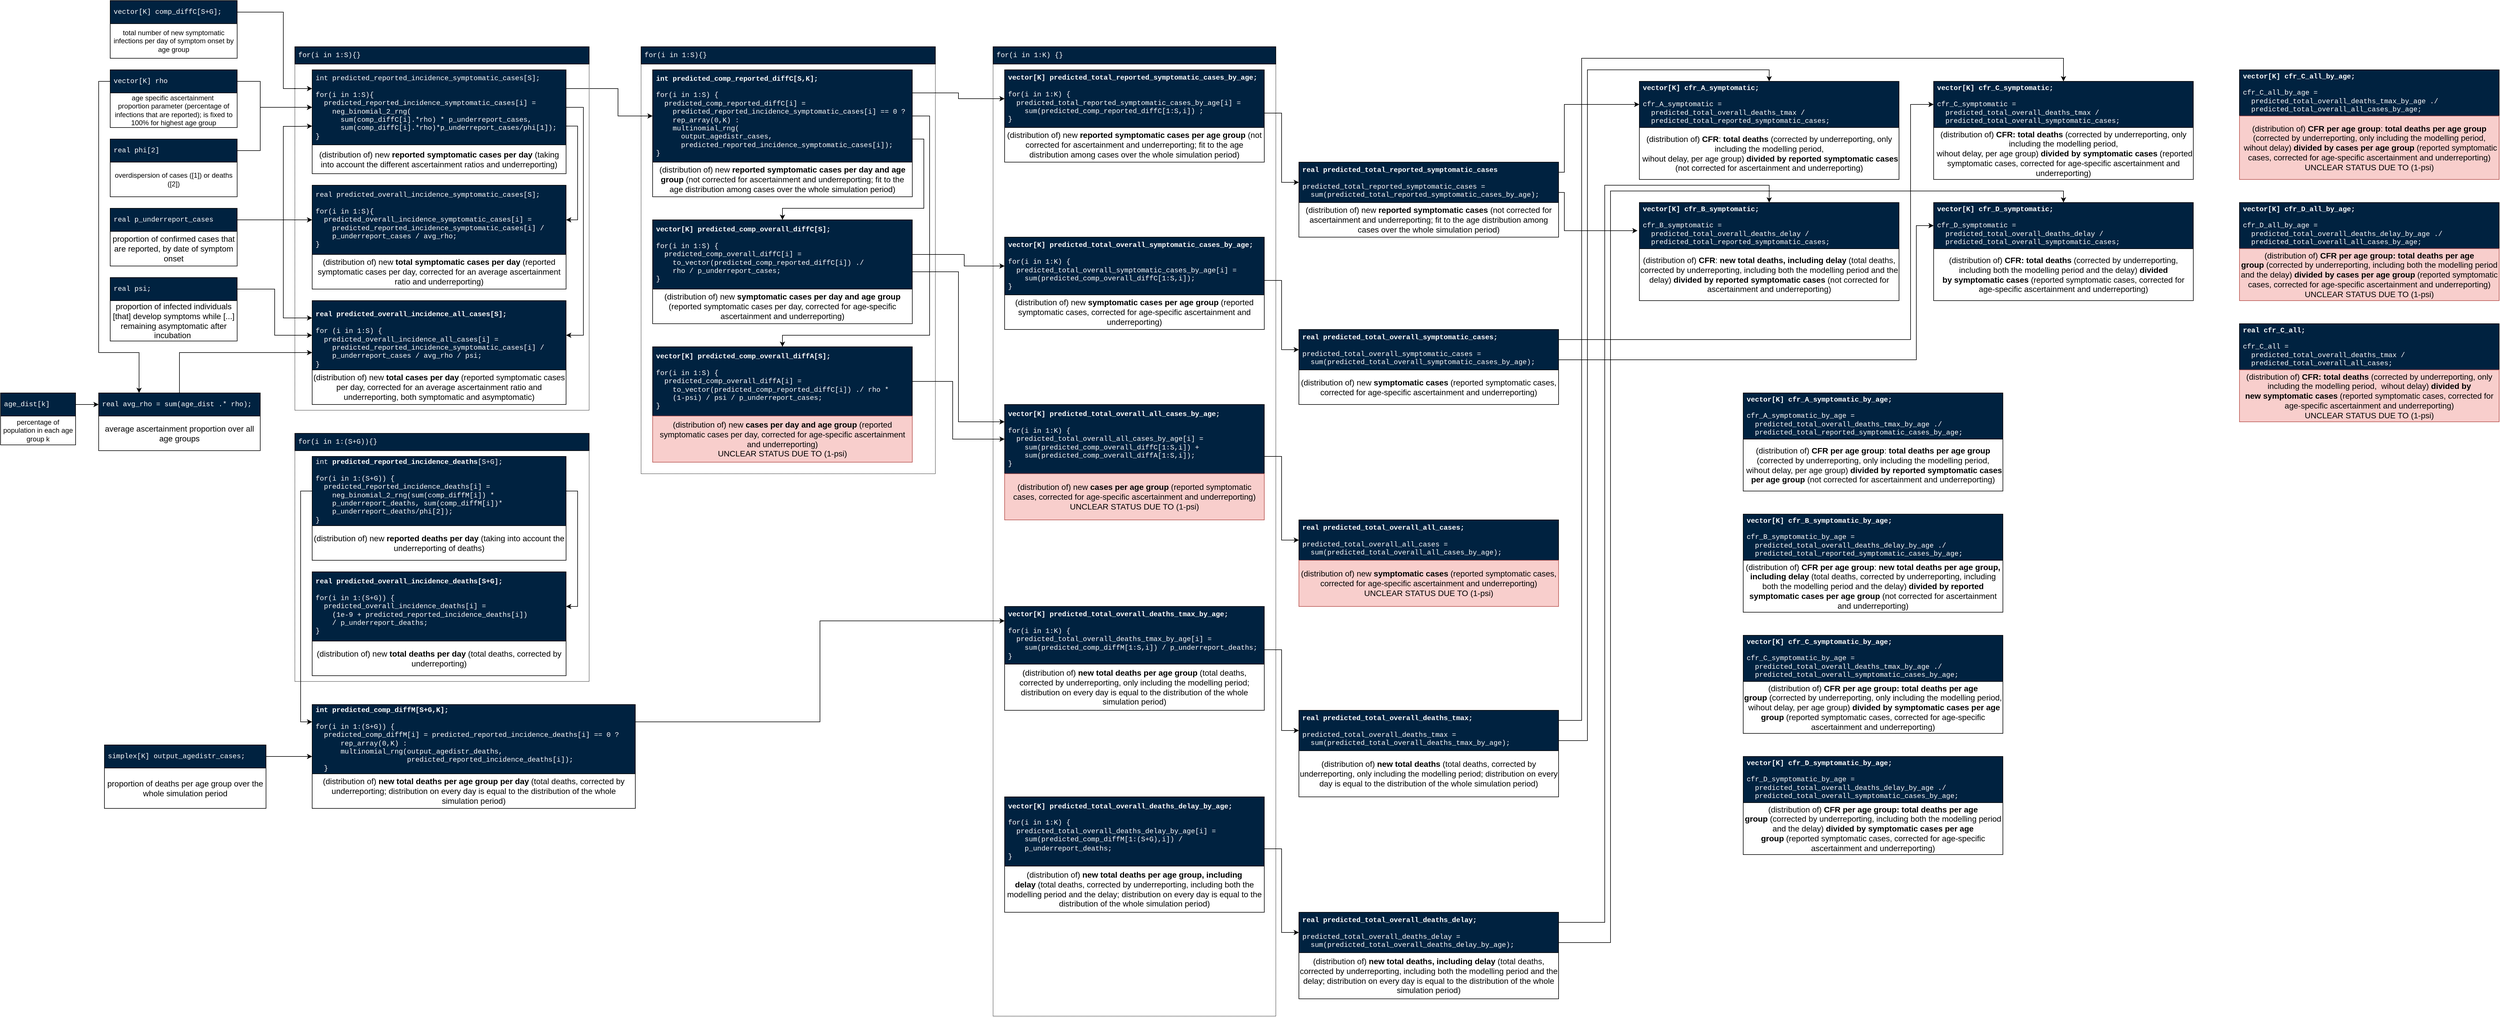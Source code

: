 <mxfile version="13.3.1" type="device"><diagram id="NRwfC-9nEq64U0Ly7La_" name="Page-1"><mxGraphModel dx="1984" dy="1324" grid="1" gridSize="10" guides="1" tooltips="1" connect="1" arrows="1" fold="1" page="0" pageScale="1" pageWidth="827" pageHeight="1169" math="1" shadow="0"><root><mxCell id="0"/><mxCell id="1" parent="0"/><mxCell id="7jYtHxhqqpKmjUI7jQMA-22" value="" style="rounded=0;whiteSpace=wrap;html=1;labelBackgroundColor=none;fillColor=none;fontFamily=Helvetica;fontSize=14;fontColor=#000000;dashed=1;dashPattern=1 1;" vertex="1" parent="1"><mxGeometry x="620" y="70" width="510" height="710" as="geometry"/></mxCell><mxCell id="7jYtHxhqqpKmjUI7jQMA-47" value="" style="rounded=0;whiteSpace=wrap;html=1;labelBackgroundColor=none;fillColor=none;fontFamily=Helvetica;fontSize=14;fontColor=#000000;dashed=1;dashPattern=1 1;" vertex="1" parent="1"><mxGeometry x="1230" y="70" width="490" height="1650" as="geometry"/></mxCell><mxCell id="92uHsoBAucXubIE4a2wh-88" value="" style="rounded=0;whiteSpace=wrap;html=1;labelBackgroundColor=none;fillColor=none;fontFamily=Helvetica;fontSize=14;fontColor=#000000;dashed=1;dashPattern=1 1;" parent="1" vertex="1"><mxGeometry x="20" y="740" width="510" height="400" as="geometry"/></mxCell><mxCell id="92uHsoBAucXubIE4a2wh-51" value="" style="rounded=0;whiteSpace=wrap;html=1;labelBackgroundColor=none;fillColor=none;fontFamily=Helvetica;fontSize=14;fontColor=#000000;dashed=1;dashPattern=1 1;" parent="1" vertex="1"><mxGeometry x="20" y="70" width="510" height="600" as="geometry"/></mxCell><mxCell id="92uHsoBAucXubIE4a2wh-1" value="&lt;b&gt;&lt;br&gt;real predicted_overall_incidence_all_cases[S];&lt;/b&gt;&lt;br&gt;&lt;br&gt;for (i in 1:S) {&lt;br&gt;&amp;nbsp; predicted_overall_incidence_all_cases[i] =&lt;br&gt;&amp;nbsp; &amp;nbsp; predicted_reported_incidence_symptomatic_cases[i] /&lt;br&gt;&amp;nbsp; &amp;nbsp; p_underreport_cases / avg_rho / psi;&lt;br&gt;}" style="text;whiteSpace=wrap;html=1;fillColor=#002240;fontColor=#FFFFFF;fontFamily=Courier New;verticalAlign=middle;spacingLeft=4;spacingBottom=4;spacingRight=4;spacingTop=4;strokeColor=#000000;" parent="1" vertex="1"><mxGeometry x="50" y="480" width="440" height="120" as="geometry"/></mxCell><mxCell id="92uHsoBAucXubIE4a2wh-59" style="edgeStyle=orthogonalEdgeStyle;rounded=0;orthogonalLoop=1;jettySize=auto;html=1;exitX=1;exitY=0.75;exitDx=0;exitDy=0;entryX=1;entryY=0.5;entryDx=0;entryDy=0;fontFamily=Helvetica;fontSize=14;fontColor=#000000;" parent="1" source="92uHsoBAucXubIE4a2wh-2" target="92uHsoBAucXubIE4a2wh-26" edge="1"><mxGeometry relative="1" as="geometry"/></mxCell><mxCell id="92uHsoBAucXubIE4a2wh-60" style="edgeStyle=orthogonalEdgeStyle;rounded=0;orthogonalLoop=1;jettySize=auto;html=1;exitX=1;exitY=0.5;exitDx=0;exitDy=0;entryX=1;entryY=0.5;entryDx=0;entryDy=0;fontFamily=Helvetica;fontSize=14;fontColor=#000000;" parent="1" source="92uHsoBAucXubIE4a2wh-2" target="92uHsoBAucXubIE4a2wh-1" edge="1"><mxGeometry relative="1" as="geometry"><Array as="points"><mxPoint x="520" y="145"/><mxPoint x="520" y="540"/></Array></mxGeometry></mxCell><mxCell id="7jYtHxhqqpKmjUI7jQMA-12" style="edgeStyle=orthogonalEdgeStyle;rounded=0;orthogonalLoop=1;jettySize=auto;html=1;exitX=1;exitY=0.25;exitDx=0;exitDy=0;entryX=0;entryY=0.5;entryDx=0;entryDy=0;" edge="1" parent="1" source="92uHsoBAucXubIE4a2wh-2" target="7jYtHxhqqpKmjUI7jQMA-7"><mxGeometry relative="1" as="geometry"><Array as="points"><mxPoint x="580" y="113"/><mxPoint x="580" y="160"/></Array></mxGeometry></mxCell><mxCell id="92uHsoBAucXubIE4a2wh-2" value="int predicted_reported_incidence_symptomatic_cases[S];&lt;br&gt;&lt;br&gt;for(i in 1:S){&lt;br&gt;&amp;nbsp; predicted_reported_incidence_symptomatic_cases[i] =&amp;nbsp;&lt;br&gt;&amp;nbsp; &amp;nbsp; neg_binomial_2_rng(&lt;br&gt;&amp;nbsp; &amp;nbsp; &amp;nbsp; sum(comp_diffC[i].*rho) * p_underreport_cases,&lt;br&gt;&amp;nbsp; &amp;nbsp; &amp;nbsp; sum(comp_diffC[i].*rho)*p_underreport_cases/phi[1]);&lt;br&gt;}" style="rounded=0;whiteSpace=wrap;html=1;fillColor=#002240;fontFamily=Courier New;fontColor=#FFFFFF;align=left;spacingLeft=4;spacingBottom=4;spacingTop=4;spacingRight=4;" parent="1" vertex="1"><mxGeometry x="50" y="80" width="440" height="130" as="geometry"/></mxCell><mxCell id="92uHsoBAucXubIE4a2wh-5" value="(distribution of) new &lt;b&gt;reported symptomatic cases per day&lt;/b&gt; (taking into account the different ascertainment ratios and underreporting)" style="rounded=0;whiteSpace=wrap;html=1;fillColor=none;fontFamily=Helvetica;fontColor=#000000;fontSize=14;" parent="1" vertex="1"><mxGeometry x="50" y="210" width="440" height="50" as="geometry"/></mxCell><mxCell id="92uHsoBAucXubIE4a2wh-9" value="" style="group" parent="1" vertex="1" connectable="0"><mxGeometry x="-300" y="320" width="220" height="100" as="geometry"/></mxCell><mxCell id="92uHsoBAucXubIE4a2wh-7" value="&lt;font style=&quot;font-size: 14px&quot;&gt;proportion of confirmed cases that are reported, by date of symptom onset&lt;/font&gt;" style="rounded=0;whiteSpace=wrap;html=1;fillColor=none;fontFamily=Helvetica;fontColor=#000000;verticalAlign=middle;" parent="92uHsoBAucXubIE4a2wh-9" vertex="1"><mxGeometry y="40" width="220" height="60" as="geometry"/></mxCell><mxCell id="92uHsoBAucXubIE4a2wh-8" value="real&amp;nbsp;&lt;span style=&quot;color: rgba(0 , 0 , 0 , 0) ; font-family: monospace ; font-size: 0px&quot;&gt;%3CmxGraphModel%3E%3Croot%3E%3CmxCell%20id%3D%220%22%2F%3E%3CmxCell%20id%3D%221%22%20parent%3D%220%22%2F%3E%3CmxCell%20id%3D%222%22%20value%3D%22%22%20style%3D%22group%22%20vertex%3D%221%22%20connectable%3D%220%22%20parent%3D%221%22%3E%3CmxGeometry%20x%3D%2240%22%20y%3D%22-100%22%20width%3D%22220%22%20height%3D%22100%22%20as%3D%22geometry%22%2F%3E%3C%2FmxCell%3E%3CmxCell%20id%3D%223%22%20value%3D%22%26lt%3Bfont%20style%3D%26quot%3Bfont-size%3A%2012px%26quot%3B%26gt%3B%26lt%3Bspan%20style%3D%26quot%3Bfont-family%3A%20%26amp%3B%2334%3Bhelvetica%26amp%3B%2334%3B%20%3B%20background-color%3A%20rgb(255%20%2C%20255%20%2C%20255)%26quot%3B%26gt%3Btotal%20number%20of%26amp%3Bnbsp%3B%26lt%3B%2Fspan%26gt%3B%26lt%3Bb%20style%3D%26quot%3Bfont-family%3A%20%26amp%3B%2334%3Bhelvetica%26amp%3B%2334%3B%20%3B%20background-color%3A%20rgb(255%20%2C%20255%20%2C%20255)%26quot%3B%26gt%3Bnew%20symptomatic%26lt%3B%2Fb%26gt%3B%26lt%3Bspan%20style%3D%26quot%3Bfont-family%3A%20%26amp%3B%2334%3Bhelvetica%26amp%3B%2334%3B%20%3B%20background-color%3A%20rgb(255%20%2C%20255%20%2C%20255)%26quot%3B%26gt%3B%26amp%3Bnbsp%3Binfections%20per%20day%20of%20symptom%20onset%20by%20age%20group%26lt%3B%2Fspan%26gt%3B%26lt%3B%2Ffont%26gt%3B%22%20style%3D%22rounded%3D0%3BwhiteSpace%3Dwrap%3Bhtml%3D1%3BfillColor%3Dnone%3BfontFamily%3DHelvetica%3BfontColor%3D%23000000%3BverticalAlign%3Dmiddle%3B%22%20vertex%3D%221%22%20parent%3D%222%22%3E%3CmxGeometry%20y%3D%2240%22%20width%3D%22220%22%20height%3D%2260%22%20as%3D%22geometry%22%2F%3E%3C%2FmxCell%3E%3CmxCell%20id%3D%224%22%20value%3D%22vector%5BK%5D%20comp_diffC%5BS%2BG%5D%3B%22%20style%3D%22rounded%3D0%3BwhiteSpace%3Dwrap%3Bhtml%3D1%3BfillColor%3D%23002240%3BfontFamily%3DCourier%20New%3BfontColor%3D%23FFFFFF%3Balign%3Dleft%3BspacingLeft%3D4%3BspacingBottom%3D4%3BspacingTop%3D4%3BspacingRight%3D4%3B%22%20vertex%3D%221%22%20parent%3D%222%22%3E%3CmxGeometry%20width%3D%22220%22%20height%3D%2240%22%20as%3D%22geometry%22%2F%3E%3C%2FmxCell%3E%3C%2Froot%3E%3C%2FmxGraphModel%3E&lt;/span&gt;p_underreport_cases" style="rounded=0;whiteSpace=wrap;html=1;fillColor=#002240;fontFamily=Courier New;fontColor=#FFFFFF;align=left;spacingLeft=4;spacingBottom=4;spacingTop=4;spacingRight=4;" parent="92uHsoBAucXubIE4a2wh-9" vertex="1"><mxGeometry width="220" height="40" as="geometry"/></mxCell><mxCell id="92uHsoBAucXubIE4a2wh-12" value="" style="group;fontSize=14;" parent="1" vertex="1" connectable="0"><mxGeometry x="-300" y="-40" width="220" height="100" as="geometry"/></mxCell><mxCell id="92uHsoBAucXubIE4a2wh-13" value="&lt;div&gt;total number of new symptomatic infections per day of symptom onset by age group&lt;/div&gt;" style="rounded=0;whiteSpace=wrap;html=1;fillColor=none;fontFamily=Helvetica;fontColor=#000000;verticalAlign=middle;" parent="92uHsoBAucXubIE4a2wh-12" vertex="1"><mxGeometry y="40" width="220" height="60" as="geometry"/></mxCell><mxCell id="92uHsoBAucXubIE4a2wh-14" value="vector[K] comp_diffC[S+G];" style="rounded=0;whiteSpace=wrap;html=1;fillColor=#002240;fontFamily=Courier New;fontColor=#FFFFFF;align=left;spacingLeft=4;spacingBottom=4;spacingTop=4;spacingRight=4;" parent="92uHsoBAucXubIE4a2wh-12" vertex="1"><mxGeometry width="220" height="40" as="geometry"/></mxCell><mxCell id="92uHsoBAucXubIE4a2wh-17" value="" style="group;fontSize=14;" parent="1" vertex="1" connectable="0"><mxGeometry x="-300" y="80" width="220" height="100" as="geometry"/></mxCell><mxCell id="92uHsoBAucXubIE4a2wh-18" value="&lt;div&gt;age specific ascertainment&amp;nbsp;&lt;/div&gt;&lt;div&gt;proportion parameter (percentage of infections that are reported); is fixed to 100% for highest age group&lt;/div&gt;" style="rounded=0;whiteSpace=wrap;html=1;fillColor=none;fontFamily=Helvetica;fontColor=#000000;verticalAlign=middle;" parent="92uHsoBAucXubIE4a2wh-17" vertex="1"><mxGeometry y="40" width="220" height="60" as="geometry"/></mxCell><mxCell id="92uHsoBAucXubIE4a2wh-19" value="vector[K] rho" style="rounded=0;whiteSpace=wrap;html=1;fillColor=#002240;fontFamily=Courier New;fontColor=#FFFFFF;align=left;spacingLeft=4;spacingBottom=4;spacingTop=4;spacingRight=4;" parent="92uHsoBAucXubIE4a2wh-17" vertex="1"><mxGeometry width="220" height="40" as="geometry"/></mxCell><mxCell id="92uHsoBAucXubIE4a2wh-21" value="" style="group;labelBackgroundColor=none;fontSize=14;" parent="1" vertex="1" connectable="0"><mxGeometry x="-300" y="200" width="220" height="100" as="geometry"/></mxCell><mxCell id="92uHsoBAucXubIE4a2wh-22" value="&lt;font style=&quot;font-size: 12px&quot;&gt;overdispersion of cases ([1]) or deaths ([2])&lt;/font&gt;" style="rounded=0;whiteSpace=wrap;html=1;fillColor=none;fontFamily=Helvetica;fontColor=#000000;verticalAlign=middle;" parent="92uHsoBAucXubIE4a2wh-21" vertex="1"><mxGeometry y="40" width="220" height="60" as="geometry"/></mxCell><mxCell id="92uHsoBAucXubIE4a2wh-23" value="real phi[2]" style="rounded=0;whiteSpace=wrap;html=1;fillColor=#002240;fontFamily=Courier New;fontColor=#FFFFFF;align=left;spacingLeft=4;spacingBottom=4;spacingTop=4;spacingRight=4;" parent="92uHsoBAucXubIE4a2wh-21" vertex="1"><mxGeometry width="220" height="40" as="geometry"/></mxCell><mxCell id="92uHsoBAucXubIE4a2wh-26" value="real predicted_overall_incidence_symptomatic_cases[S];&amp;nbsp;&lt;br&gt;&lt;br&gt;for(i in 1:S){&lt;br&gt;&amp;nbsp;&amp;nbsp;predicted_overall_incidence_symptomatic_cases[i] =&lt;br&gt;&amp;nbsp; &amp;nbsp; predicted_reported_incidence_symptomatic_cases[i] /&lt;br&gt;&amp;nbsp; &amp;nbsp; p_underreport_cases / avg_rho;&lt;br&gt;}" style="rounded=0;whiteSpace=wrap;html=1;fillColor=#002240;fontFamily=Courier New;fontColor=#FFFFFF;align=left;spacingLeft=4;spacingBottom=4;spacingTop=4;spacingRight=4;" parent="1" vertex="1"><mxGeometry x="50" y="280" width="440" height="120" as="geometry"/></mxCell><mxCell id="92uHsoBAucXubIE4a2wh-27" value="(distribution of) new &lt;b&gt;total symptomatic cases per day&lt;/b&gt;&amp;nbsp;(reported symptomatic cases per day, corrected for an average ascertainment ratio and underreporting)" style="rounded=0;whiteSpace=wrap;html=1;fillColor=none;fontFamily=Helvetica;fontColor=#000000;fontSize=14;" parent="1" vertex="1"><mxGeometry x="50" y="400" width="440" height="60" as="geometry"/></mxCell><mxCell id="92uHsoBAucXubIE4a2wh-47" value="(distribution of) new &lt;b&gt;total cases per day&lt;/b&gt;&amp;nbsp;(reported symptomatic cases per day, corrected for an average ascertainment ratio and underreporting, both symptomatic and asymptomatic)" style="rounded=0;whiteSpace=wrap;html=1;fillColor=none;fontFamily=Helvetica;fontColor=#000000;fontSize=14;" parent="1" vertex="1"><mxGeometry x="50" y="600" width="440" height="60" as="geometry"/></mxCell><mxCell id="92uHsoBAucXubIE4a2wh-52" value="for(i in 1:S){}" style="rounded=0;whiteSpace=wrap;html=1;fillColor=#002240;fontFamily=Courier New;fontColor=#FFFFFF;align=left;spacingLeft=4;spacingBottom=4;spacingTop=4;spacingRight=4;" parent="1" vertex="1"><mxGeometry x="20" y="40" width="510" height="30" as="geometry"/></mxCell><mxCell id="92uHsoBAucXubIE4a2wh-63" style="edgeStyle=orthogonalEdgeStyle;rounded=0;orthogonalLoop=1;jettySize=auto;html=1;exitX=0.5;exitY=0;exitDx=0;exitDy=0;entryX=0;entryY=0.75;entryDx=0;entryDy=0;fontFamily=Helvetica;fontSize=14;fontColor=#000000;" parent="1" source="92uHsoBAucXubIE4a2wh-57" target="92uHsoBAucXubIE4a2wh-1" edge="1"><mxGeometry relative="1" as="geometry"/></mxCell><mxCell id="92uHsoBAucXubIE4a2wh-61" value="" style="group" parent="1" vertex="1" connectable="0"><mxGeometry x="-490" y="640" width="130" height="90" as="geometry"/></mxCell><mxCell id="92uHsoBAucXubIE4a2wh-43" value="&lt;div&gt;percentage of population in each age group k&lt;/div&gt;" style="rounded=0;whiteSpace=wrap;html=1;fillColor=none;fontFamily=Helvetica;fontColor=#000000;verticalAlign=middle;" parent="92uHsoBAucXubIE4a2wh-61" vertex="1"><mxGeometry y="40" width="130" height="50" as="geometry"/></mxCell><mxCell id="92uHsoBAucXubIE4a2wh-44" value="age_dist[k]" style="rounded=0;whiteSpace=wrap;html=1;fillColor=#002240;fontFamily=Courier New;fontColor=#FFFFFF;align=left;spacingLeft=4;spacingBottom=4;spacingTop=4;spacingRight=4;" parent="92uHsoBAucXubIE4a2wh-61" vertex="1"><mxGeometry width="130" height="40" as="geometry"/></mxCell><mxCell id="92uHsoBAucXubIE4a2wh-62" style="edgeStyle=orthogonalEdgeStyle;rounded=0;orthogonalLoop=1;jettySize=auto;html=1;exitX=1;exitY=0.5;exitDx=0;exitDy=0;entryX=0;entryY=0.5;entryDx=0;entryDy=0;fontFamily=Helvetica;fontSize=14;fontColor=#000000;" parent="1" source="92uHsoBAucXubIE4a2wh-44" target="92uHsoBAucXubIE4a2wh-57" edge="1"><mxGeometry relative="1" as="geometry"/></mxCell><mxCell id="92uHsoBAucXubIE4a2wh-64" value="" style="group" parent="1" vertex="1" connectable="0"><mxGeometry x="-320" y="640" width="280" height="100" as="geometry"/></mxCell><mxCell id="92uHsoBAucXubIE4a2wh-56" value="&lt;div style=&quot;font-size: 14px&quot;&gt;average ascertainment proportion over all age groups&lt;/div&gt;" style="rounded=0;whiteSpace=wrap;html=1;fillColor=none;fontFamily=Helvetica;fontColor=#000000;verticalAlign=middle;fontSize=14;" parent="92uHsoBAucXubIE4a2wh-64" vertex="1"><mxGeometry y="40" width="280" height="60" as="geometry"/></mxCell><mxCell id="92uHsoBAucXubIE4a2wh-57" value="real avg_rho = sum(age_dist .* rho);" style="rounded=0;whiteSpace=wrap;html=1;fillColor=#002240;fontFamily=Courier New;fontColor=#FFFFFF;align=left;spacingLeft=4;spacingBottom=4;spacingTop=4;spacingRight=4;" parent="92uHsoBAucXubIE4a2wh-64" vertex="1"><mxGeometry width="280" height="40" as="geometry"/></mxCell><mxCell id="92uHsoBAucXubIE4a2wh-67" style="edgeStyle=orthogonalEdgeStyle;rounded=0;orthogonalLoop=1;jettySize=auto;html=1;exitX=0;exitY=0.5;exitDx=0;exitDy=0;entryX=0.25;entryY=0;entryDx=0;entryDy=0;fontFamily=Helvetica;fontSize=14;fontColor=#000000;" parent="1" source="92uHsoBAucXubIE4a2wh-19" target="92uHsoBAucXubIE4a2wh-57" edge="1"><mxGeometry relative="1" as="geometry"><Array as="points"><mxPoint x="-320" y="100"/><mxPoint x="-320" y="570"/><mxPoint x="-250" y="570"/></Array></mxGeometry></mxCell><mxCell id="92uHsoBAucXubIE4a2wh-71" style="edgeStyle=orthogonalEdgeStyle;rounded=0;orthogonalLoop=1;jettySize=auto;html=1;exitX=1;exitY=0.5;exitDx=0;exitDy=0;entryX=0;entryY=0.25;entryDx=0;entryDy=0;fontFamily=Helvetica;fontSize=14;fontColor=#000000;" parent="1" source="92uHsoBAucXubIE4a2wh-14" target="92uHsoBAucXubIE4a2wh-2" edge="1"><mxGeometry relative="1" as="geometry"><Array as="points"><mxPoint y="-20"/><mxPoint y="113"/></Array></mxGeometry></mxCell><mxCell id="92uHsoBAucXubIE4a2wh-72" style="edgeStyle=orthogonalEdgeStyle;rounded=0;orthogonalLoop=1;jettySize=auto;html=1;exitX=1;exitY=0.5;exitDx=0;exitDy=0;fontFamily=Helvetica;fontSize=14;fontColor=#000000;" parent="1" source="92uHsoBAucXubIE4a2wh-19" target="92uHsoBAucXubIE4a2wh-2" edge="1"><mxGeometry relative="1" as="geometry"><Array as="points"><mxPoint x="-40" y="100"/><mxPoint x="-40" y="145"/></Array></mxGeometry></mxCell><mxCell id="92uHsoBAucXubIE4a2wh-73" style="edgeStyle=orthogonalEdgeStyle;rounded=0;orthogonalLoop=1;jettySize=auto;html=1;exitX=1;exitY=0.5;exitDx=0;exitDy=0;entryX=0;entryY=0.5;entryDx=0;entryDy=0;fontFamily=Helvetica;fontSize=14;fontColor=#000000;" parent="1" source="92uHsoBAucXubIE4a2wh-23" target="92uHsoBAucXubIE4a2wh-2" edge="1"><mxGeometry relative="1" as="geometry"><Array as="points"><mxPoint x="-40" y="220"/><mxPoint x="-40" y="145"/></Array></mxGeometry></mxCell><mxCell id="92uHsoBAucXubIE4a2wh-74" style="edgeStyle=orthogonalEdgeStyle;rounded=0;orthogonalLoop=1;jettySize=auto;html=1;exitX=1;exitY=0.5;exitDx=0;exitDy=0;entryX=0;entryY=0.75;entryDx=0;entryDy=0;fontFamily=Helvetica;fontSize=14;fontColor=#000000;" parent="1" source="92uHsoBAucXubIE4a2wh-8" target="92uHsoBAucXubIE4a2wh-2" edge="1"><mxGeometry relative="1" as="geometry"><Array as="points"><mxPoint y="340"/><mxPoint y="178"/><mxPoint x="30" y="178"/></Array></mxGeometry></mxCell><mxCell id="92uHsoBAucXubIE4a2wh-75" style="edgeStyle=orthogonalEdgeStyle;rounded=0;orthogonalLoop=1;jettySize=auto;html=1;exitX=1;exitY=0.5;exitDx=0;exitDy=0;entryX=0;entryY=0.5;entryDx=0;entryDy=0;fontFamily=Helvetica;fontSize=14;fontColor=#000000;" parent="1" source="92uHsoBAucXubIE4a2wh-8" target="92uHsoBAucXubIE4a2wh-26" edge="1"><mxGeometry relative="1" as="geometry"><Array as="points"><mxPoint x="-40" y="340"/><mxPoint x="-40" y="340"/></Array></mxGeometry></mxCell><mxCell id="92uHsoBAucXubIE4a2wh-76" style="edgeStyle=orthogonalEdgeStyle;rounded=0;orthogonalLoop=1;jettySize=auto;html=1;exitX=1;exitY=0.5;exitDx=0;exitDy=0;entryX=0;entryY=0.25;entryDx=0;entryDy=0;fontFamily=Helvetica;fontSize=14;fontColor=#000000;" parent="1" source="92uHsoBAucXubIE4a2wh-8" target="92uHsoBAucXubIE4a2wh-1" edge="1"><mxGeometry relative="1" as="geometry"><Array as="points"><mxPoint y="340"/><mxPoint y="510"/></Array></mxGeometry></mxCell><mxCell id="92uHsoBAucXubIE4a2wh-80" value="" style="group" parent="1" vertex="1" connectable="0"><mxGeometry x="-300" y="440" width="220" height="110" as="geometry"/></mxCell><mxCell id="92uHsoBAucXubIE4a2wh-78" value="&lt;font style=&quot;font-size: 14px&quot;&gt;proportion of infected individuals [that] develop symptoms while [...] remaining asymptomatic after incubation&amp;nbsp;&lt;/font&gt;" style="rounded=0;whiteSpace=wrap;html=1;fillColor=none;fontFamily=Helvetica;fontColor=#000000;verticalAlign=middle;" parent="92uHsoBAucXubIE4a2wh-80" vertex="1"><mxGeometry y="40" width="220" height="70" as="geometry"/></mxCell><mxCell id="92uHsoBAucXubIE4a2wh-79" value="real psi;" style="rounded=0;whiteSpace=wrap;html=1;fillColor=#002240;fontFamily=Courier New;fontColor=#FFFFFF;align=left;spacingLeft=4;spacingBottom=4;spacingTop=4;spacingRight=4;" parent="92uHsoBAucXubIE4a2wh-80" vertex="1"><mxGeometry width="220" height="40" as="geometry"/></mxCell><mxCell id="92uHsoBAucXubIE4a2wh-81" style="edgeStyle=orthogonalEdgeStyle;rounded=0;orthogonalLoop=1;jettySize=auto;html=1;exitX=1;exitY=0.5;exitDx=0;exitDy=0;fontFamily=Helvetica;fontSize=14;fontColor=#000000;" parent="1" source="92uHsoBAucXubIE4a2wh-79" target="92uHsoBAucXubIE4a2wh-1" edge="1"><mxGeometry relative="1" as="geometry"/></mxCell><mxCell id="92uHsoBAucXubIE4a2wh-89" style="edgeStyle=orthogonalEdgeStyle;rounded=0;orthogonalLoop=1;jettySize=auto;html=1;exitX=1;exitY=0.5;exitDx=0;exitDy=0;entryX=1;entryY=0.5;entryDx=0;entryDy=0;fontFamily=Helvetica;fontSize=14;fontColor=#000000;" parent="1" source="92uHsoBAucXubIE4a2wh-83" target="92uHsoBAucXubIE4a2wh-85" edge="1"><mxGeometry relative="1" as="geometry"/></mxCell><mxCell id="7jYtHxhqqpKmjUI7jQMA-42" style="edgeStyle=orthogonalEdgeStyle;rounded=0;orthogonalLoop=1;jettySize=auto;html=1;exitX=0;exitY=0.5;exitDx=0;exitDy=0;entryX=0;entryY=0.25;entryDx=0;entryDy=0;" edge="1" parent="1" source="92uHsoBAucXubIE4a2wh-83" target="92uHsoBAucXubIE4a2wh-91"><mxGeometry relative="1" as="geometry"/></mxCell><mxCell id="92uHsoBAucXubIE4a2wh-83" value="&lt;div&gt;int &lt;b&gt;predicted_reported_incidence_deaths&lt;/b&gt;[S+G];&lt;br&gt;&lt;/div&gt;&lt;div&gt;&lt;br&gt;&lt;/div&gt;&lt;div&gt;for(i in 1:(S+G)) {&lt;/div&gt;&lt;div&gt;&amp;nbsp; predicted_reported_incidence_deaths[i] =&amp;nbsp;&lt;/div&gt;&lt;div&gt;&amp;nbsp; &amp;nbsp; neg_binomial_2_rng(sum(comp_diffM[i]) *&lt;/div&gt;&lt;div&gt;&amp;nbsp; &amp;nbsp; p_underreport_deaths, sum(comp_diffM[i])*&lt;/div&gt;&lt;div&gt;&amp;nbsp; &amp;nbsp; p_underreport_deaths/phi[2]);&lt;/div&gt;&lt;div&gt;&lt;span&gt;}&lt;/span&gt;&lt;/div&gt;" style="text;whiteSpace=wrap;html=1;fillColor=#002240;fontColor=#FFFFFF;fontFamily=Courier New;verticalAlign=middle;spacingLeft=4;spacingBottom=4;spacingRight=4;spacingTop=4;strokeColor=#000000;" parent="1" vertex="1"><mxGeometry x="50" y="750" width="440" height="120" as="geometry"/></mxCell><mxCell id="92uHsoBAucXubIE4a2wh-84" value="(distribution of) new &lt;b&gt;reported deaths&amp;nbsp;per day&lt;/b&gt; (taking into account the underreporting of deaths)" style="rounded=0;whiteSpace=wrap;html=1;fillColor=none;fontFamily=Helvetica;fontColor=#000000;fontSize=14;" parent="1" vertex="1"><mxGeometry x="50" y="870" width="440" height="60" as="geometry"/></mxCell><mxCell id="92uHsoBAucXubIE4a2wh-85" value="&lt;div&gt;&lt;b&gt;real predicted_overall_incidence_deaths[S+G];&lt;/b&gt;&lt;br&gt;&lt;/div&gt;&lt;div&gt;&lt;br&gt;&lt;/div&gt;&lt;div&gt;for(i in 1:(S+G)) {&lt;/div&gt;&lt;div&gt;&amp;nbsp; predicted_overall_incidence_deaths[i] =&lt;/div&gt;&lt;div&gt;&amp;nbsp; &amp;nbsp; (1e-9 + predicted_reported_incidence_deaths[i])&lt;/div&gt;&lt;div&gt;&amp;nbsp; &amp;nbsp; /&lt;span&gt;&amp;nbsp;p_underreport_deaths;&lt;/span&gt;&lt;/div&gt;&lt;div&gt;}&lt;/div&gt;" style="text;whiteSpace=wrap;html=1;fillColor=#002240;fontColor=#FFFFFF;fontFamily=Courier New;verticalAlign=middle;spacingLeft=4;spacingBottom=4;spacingRight=4;spacingTop=4;strokeColor=#000000;" parent="1" vertex="1"><mxGeometry x="50" y="950" width="440" height="120" as="geometry"/></mxCell><mxCell id="92uHsoBAucXubIE4a2wh-86" value="(distribution of) new &lt;b&gt;total deaths per day &lt;/b&gt;(total deaths, corrected by underreporting)" style="rounded=0;whiteSpace=wrap;html=1;fillColor=none;fontFamily=Helvetica;fontColor=#000000;fontSize=14;" parent="1" vertex="1"><mxGeometry x="50" y="1070" width="440" height="60" as="geometry"/></mxCell><mxCell id="92uHsoBAucXubIE4a2wh-87" value="for(i in 1:(S+G)){}" style="rounded=0;whiteSpace=wrap;html=1;fillColor=#002240;fontFamily=Courier New;fontColor=#FFFFFF;align=left;spacingLeft=4;spacingBottom=4;spacingTop=4;spacingRight=4;" parent="1" vertex="1"><mxGeometry x="20" y="710" width="510" height="30" as="geometry"/></mxCell><mxCell id="7jYtHxhqqpKmjUI7jQMA-41" style="edgeStyle=orthogonalEdgeStyle;rounded=0;orthogonalLoop=1;jettySize=auto;html=1;exitX=1;exitY=0.25;exitDx=0;exitDy=0;entryX=0;entryY=0.25;entryDx=0;entryDy=0;" edge="1" parent="1" source="92uHsoBAucXubIE4a2wh-91" target="7jYtHxhqqpKmjUI7jQMA-37"><mxGeometry relative="1" as="geometry"/></mxCell><mxCell id="92uHsoBAucXubIE4a2wh-91" value="&lt;div&gt;&lt;b&gt;int predicted_comp_diffM[S+G,K];&lt;/b&gt;&lt;br&gt;&lt;/div&gt;&lt;div&gt;&lt;br&gt;&lt;/div&gt;&lt;div&gt;for(i in 1:(S+G)) {&lt;/div&gt;&lt;div&gt;&amp;nbsp; predicted_comp_diffM[i] = predicted_reported_incidence_deaths[i] == 0 ?&lt;/div&gt;&lt;div&gt;&amp;nbsp; &amp;nbsp; &amp;nbsp; rep_array(0,K) :&lt;/div&gt;&lt;div&gt;&amp;nbsp; &amp;nbsp; &amp;nbsp; multinomial_rng(output_agedistr_deaths,&amp;nbsp;&lt;/div&gt;&lt;div&gt;&amp;nbsp; &amp;nbsp; &amp;nbsp; &amp;nbsp; &amp;nbsp; &amp;nbsp; &amp;nbsp; &amp;nbsp; &amp;nbsp; &amp;nbsp; &amp;nbsp; predicted_reported_incidence_deaths[i]);&lt;/div&gt;&lt;div&gt;&amp;nbsp; }&amp;nbsp;&lt;/div&gt;" style="text;whiteSpace=wrap;html=1;fillColor=#002240;fontColor=#FFFFFF;fontFamily=Courier New;verticalAlign=middle;spacingLeft=4;spacingBottom=4;spacingRight=4;spacingTop=4;strokeColor=#000000;" parent="1" vertex="1"><mxGeometry x="50" y="1180" width="560" height="120" as="geometry"/></mxCell><mxCell id="92uHsoBAucXubIE4a2wh-93" value="(distribution of) &lt;b&gt;new total deaths per age group per day&lt;/b&gt; (total deaths, corrected by underreporting; distribution on every day is equal to the distribution of the whole simulation period)" style="rounded=0;whiteSpace=wrap;html=1;fillColor=none;fontFamily=Helvetica;fontColor=#000000;fontSize=14;" parent="1" vertex="1"><mxGeometry x="50" y="1300" width="560" height="60" as="geometry"/></mxCell><mxCell id="7jYtHxhqqpKmjUI7jQMA-1" value="" style="group" vertex="1" connectable="0" parent="1"><mxGeometry x="-310" y="1250" width="280" height="110" as="geometry"/></mxCell><mxCell id="7jYtHxhqqpKmjUI7jQMA-2" value="&lt;font style=&quot;font-size: 14px&quot;&gt;proportion of deaths per age group over the whole simulation period&lt;/font&gt;" style="rounded=0;whiteSpace=wrap;html=1;fillColor=none;fontFamily=Helvetica;fontColor=#000000;verticalAlign=middle;" vertex="1" parent="7jYtHxhqqpKmjUI7jQMA-1"><mxGeometry y="40" width="280" height="70" as="geometry"/></mxCell><mxCell id="7jYtHxhqqpKmjUI7jQMA-3" value="simplex[K] output_agedistr_cases;" style="rounded=0;whiteSpace=wrap;html=1;fillColor=#002240;fontFamily=Courier New;fontColor=#FFFFFF;align=left;spacingLeft=4;spacingBottom=4;spacingTop=4;spacingRight=4;" vertex="1" parent="7jYtHxhqqpKmjUI7jQMA-1"><mxGeometry width="280" height="40" as="geometry"/></mxCell><mxCell id="7jYtHxhqqpKmjUI7jQMA-28" style="edgeStyle=orthogonalEdgeStyle;rounded=0;orthogonalLoop=1;jettySize=auto;html=1;exitX=1;exitY=0.25;exitDx=0;exitDy=0;" edge="1" parent="1" source="7jYtHxhqqpKmjUI7jQMA-7" target="7jYtHxhqqpKmjUI7jQMA-26"><mxGeometry relative="1" as="geometry"/></mxCell><mxCell id="7jYtHxhqqpKmjUI7jQMA-109" style="edgeStyle=orthogonalEdgeStyle;rounded=0;orthogonalLoop=1;jettySize=auto;html=1;exitX=1;exitY=0.75;exitDx=0;exitDy=0;entryX=0.5;entryY=0;entryDx=0;entryDy=0;" edge="1" parent="1" source="7jYtHxhqqpKmjUI7jQMA-7" target="7jYtHxhqqpKmjUI7jQMA-10"><mxGeometry relative="1" as="geometry"><Array as="points"><mxPoint x="1110" y="200"/><mxPoint x="1110" y="320"/><mxPoint x="865" y="320"/></Array></mxGeometry></mxCell><mxCell id="7jYtHxhqqpKmjUI7jQMA-110" style="edgeStyle=orthogonalEdgeStyle;rounded=0;orthogonalLoop=1;jettySize=auto;html=1;exitX=1;exitY=0.5;exitDx=0;exitDy=0;entryX=0.5;entryY=0;entryDx=0;entryDy=0;" edge="1" parent="1" source="7jYtHxhqqpKmjUI7jQMA-7" target="7jYtHxhqqpKmjUI7jQMA-16"><mxGeometry relative="1" as="geometry"><Array as="points"><mxPoint x="1120" y="160"/><mxPoint x="1120" y="540"/><mxPoint x="865" y="540"/></Array></mxGeometry></mxCell><mxCell id="7jYtHxhqqpKmjUI7jQMA-7" value="&lt;b&gt;int predicted_comp_reported_diffC[S,K];&lt;br&gt;&lt;br&gt;&lt;/b&gt;&lt;div&gt;for(i in 1:S) {&lt;/div&gt;&lt;div&gt;&amp;nbsp; predicted_comp_reported_diffC[i] =&amp;nbsp;&lt;/div&gt;&lt;div&gt;&amp;nbsp; &amp;nbsp; predicted_reported_incidence_symptomatic_cases[i] == 0 ?&lt;/div&gt;&lt;div&gt;&amp;nbsp; &amp;nbsp; rep_array(0,K) :&amp;nbsp;&lt;/div&gt;&lt;div&gt;&amp;nbsp; &amp;nbsp; multinomial_rng(&lt;/div&gt;&lt;div&gt;&amp;nbsp; &amp;nbsp; &amp;nbsp; output_agedistr_cases,&lt;/div&gt;&lt;div&gt;&amp;nbsp; &amp;nbsp; &amp;nbsp; predicted_reported_incidence_symptomatic_cases[i]);&lt;/div&gt;&lt;div&gt;}&lt;/div&gt;" style="text;whiteSpace=wrap;html=1;fillColor=#002240;fontColor=#FFFFFF;fontFamily=Courier New;verticalAlign=middle;spacingLeft=4;spacingBottom=4;spacingRight=4;spacingTop=4;strokeColor=#000000;" vertex="1" parent="1"><mxGeometry x="640" y="80" width="450" height="160" as="geometry"/></mxCell><mxCell id="7jYtHxhqqpKmjUI7jQMA-9" value="(distribution of) new &lt;b&gt;reported symptomatic cases per day and age group &lt;/b&gt;(not corrected for ascertainment and underreporting; fit to the age distribution among cases over the whole simulation period)" style="rounded=0;whiteSpace=wrap;html=1;fillColor=none;fontFamily=Helvetica;fontColor=#000000;fontSize=14;" vertex="1" parent="1"><mxGeometry x="640" y="240" width="450" height="60" as="geometry"/></mxCell><mxCell id="7jYtHxhqqpKmjUI7jQMA-111" style="edgeStyle=orthogonalEdgeStyle;rounded=0;orthogonalLoop=1;jettySize=auto;html=1;exitX=1;exitY=0.5;exitDx=0;exitDy=0;" edge="1" parent="1" source="7jYtHxhqqpKmjUI7jQMA-10" target="7jYtHxhqqpKmjUI7jQMA-30"><mxGeometry relative="1" as="geometry"><Array as="points"><mxPoint x="1180" y="400"/><mxPoint x="1180" y="420"/></Array></mxGeometry></mxCell><mxCell id="7jYtHxhqqpKmjUI7jQMA-113" style="edgeStyle=orthogonalEdgeStyle;rounded=0;orthogonalLoop=1;jettySize=auto;html=1;exitX=1;exitY=0.75;exitDx=0;exitDy=0;entryX=0;entryY=0.25;entryDx=0;entryDy=0;" edge="1" parent="1" source="7jYtHxhqqpKmjUI7jQMA-10" target="7jYtHxhqqpKmjUI7jQMA-33"><mxGeometry relative="1" as="geometry"/></mxCell><mxCell id="7jYtHxhqqpKmjUI7jQMA-10" value="&lt;b&gt;vector[K] predicted_comp_overall_diffC[S];&lt;/b&gt;&lt;br&gt;&lt;br&gt;&lt;div&gt;for(i in 1:S) {&lt;/div&gt;&lt;div&gt;&amp;nbsp; predicted_comp_overall_diffC[i] =&amp;nbsp;&lt;/div&gt;&lt;div&gt;&lt;span&gt;&amp;nbsp; &amp;nbsp; to_vector(predicted_comp_reported_diffC[i]) ./&lt;/span&gt;&lt;/div&gt;&lt;div&gt;&lt;span&gt;&amp;nbsp; &amp;nbsp; rho / p_underreport_cases;&lt;/span&gt;&lt;/div&gt;&lt;div&gt;&lt;span&gt;}&lt;/span&gt;&lt;br&gt;&lt;/div&gt;" style="text;whiteSpace=wrap;html=1;fillColor=#002240;fontColor=#FFFFFF;fontFamily=Courier New;verticalAlign=middle;spacingLeft=4;spacingBottom=4;spacingRight=4;spacingTop=4;strokeColor=#000000;" vertex="1" parent="1"><mxGeometry x="640" y="340" width="450" height="120" as="geometry"/></mxCell><mxCell id="7jYtHxhqqpKmjUI7jQMA-11" value="(distribution of) new &lt;b&gt;symptomatic cases per day and age group &lt;/b&gt;(reported symptomatic cases per day, corrected for age-specific ascertainment and underreporting)" style="rounded=0;whiteSpace=wrap;html=1;fillColor=none;fontFamily=Helvetica;fontColor=#000000;fontSize=14;" vertex="1" parent="1"><mxGeometry x="640" y="460" width="450" height="60" as="geometry"/></mxCell><mxCell id="7jYtHxhqqpKmjUI7jQMA-112" style="edgeStyle=orthogonalEdgeStyle;rounded=0;orthogonalLoop=1;jettySize=auto;html=1;exitX=1;exitY=0.5;exitDx=0;exitDy=0;entryX=0;entryY=0.5;entryDx=0;entryDy=0;" edge="1" parent="1" source="7jYtHxhqqpKmjUI7jQMA-16" target="7jYtHxhqqpKmjUI7jQMA-33"><mxGeometry relative="1" as="geometry"><Array as="points"><mxPoint x="1160" y="620"/><mxPoint x="1160" y="720"/></Array></mxGeometry></mxCell><mxCell id="7jYtHxhqqpKmjUI7jQMA-16" value="&lt;b&gt;vector[K] predicted_comp_overall_diffA[S];&lt;/b&gt;&lt;br&gt;&lt;div&gt;&lt;br&gt;&lt;/div&gt;&lt;div&gt;for(i in 1:S) {&lt;/div&gt;&lt;div&gt;&lt;div&gt;&amp;nbsp; predicted_comp_overall_diffA[i] =&amp;nbsp;&lt;/div&gt;&lt;div&gt;&amp;nbsp; &amp;nbsp; to_vector(predicted_comp_reported_diffC[i]) ./ rho *&lt;/div&gt;&lt;div&gt;&amp;nbsp; &amp;nbsp; (1-psi) / psi /&amp;nbsp;&lt;span&gt;p_underreport_cases;&lt;/span&gt;&lt;/div&gt;&lt;/div&gt;&lt;div&gt;&lt;span&gt;}&lt;/span&gt;&lt;br&gt;&lt;/div&gt;" style="text;whiteSpace=wrap;html=1;fillColor=#002240;fontColor=#FFFFFF;fontFamily=Courier New;verticalAlign=middle;spacingLeft=4;spacingBottom=4;spacingRight=4;spacingTop=4;strokeColor=#000000;" vertex="1" parent="1"><mxGeometry x="640" y="560" width="450" height="120" as="geometry"/></mxCell><mxCell id="7jYtHxhqqpKmjUI7jQMA-17" value="(distribution of) new &lt;b&gt;cases per day and age group &lt;/b&gt;(reported symptomatic cases per day, corrected for age-specific ascertainment and underreporting)&lt;br&gt;UNCLEAR STATUS DUE TO (1-psi)" style="rounded=0;whiteSpace=wrap;html=1;fillColor=#f8cecc;fontFamily=Helvetica;fontSize=14;strokeColor=#b85450;" vertex="1" parent="1"><mxGeometry x="640" y="680" width="450" height="80" as="geometry"/></mxCell><mxCell id="7jYtHxhqqpKmjUI7jQMA-23" value="for(i in 1:S){}" style="rounded=0;whiteSpace=wrap;html=1;fillColor=#002240;fontFamily=Courier New;fontColor=#FFFFFF;align=left;spacingLeft=4;spacingBottom=4;spacingTop=4;spacingRight=4;" vertex="1" parent="1"><mxGeometry x="620" y="40" width="510" height="30" as="geometry"/></mxCell><mxCell id="7jYtHxhqqpKmjUI7jQMA-102" style="edgeStyle=orthogonalEdgeStyle;rounded=0;orthogonalLoop=1;jettySize=auto;html=1;exitX=1;exitY=0.75;exitDx=0;exitDy=0;entryX=0;entryY=0.5;entryDx=0;entryDy=0;" edge="1" parent="1" source="7jYtHxhqqpKmjUI7jQMA-26" target="7jYtHxhqqpKmjUI7jQMA-51"><mxGeometry relative="1" as="geometry"/></mxCell><mxCell id="7jYtHxhqqpKmjUI7jQMA-26" value="&lt;div&gt;&lt;b&gt;vector[K] predicted_total_reported_symptomatic_cases_by_age;&lt;/b&gt;&lt;br&gt;&lt;/div&gt;&lt;div&gt;&lt;br&gt;&lt;/div&gt;&lt;div&gt;for(i in 1:K) {&lt;/div&gt;&lt;div&gt;&amp;nbsp; predicted_total_reported_symptomatic_cases_by_age[i] =&amp;nbsp;&lt;/div&gt;&lt;div&gt;&amp;nbsp; &amp;nbsp; sum(predicted_comp_reported_diffC[1:S,i]) ;&lt;/div&gt;&lt;div&gt;}&lt;/div&gt;" style="text;whiteSpace=wrap;html=1;fillColor=#002240;fontColor=#FFFFFF;fontFamily=Courier New;verticalAlign=middle;spacingLeft=4;spacingBottom=4;spacingRight=4;spacingTop=4;strokeColor=#000000;" vertex="1" parent="1"><mxGeometry x="1250" y="80" width="450" height="100" as="geometry"/></mxCell><mxCell id="7jYtHxhqqpKmjUI7jQMA-27" value="(distribution of) new &lt;b&gt;reported symptomatic cases per age group &lt;/b&gt;(not corrected for ascertainment and underreporting; fit to the age distribution among cases over the whole simulation period)" style="rounded=0;whiteSpace=wrap;html=1;fillColor=none;fontFamily=Helvetica;fontColor=#000000;fontSize=14;" vertex="1" parent="1"><mxGeometry x="1250" y="180" width="450" height="60" as="geometry"/></mxCell><mxCell id="7jYtHxhqqpKmjUI7jQMA-103" style="edgeStyle=orthogonalEdgeStyle;rounded=0;orthogonalLoop=1;jettySize=auto;html=1;exitX=1;exitY=0.75;exitDx=0;exitDy=0;entryX=0;entryY=0.5;entryDx=0;entryDy=0;" edge="1" parent="1" source="7jYtHxhqqpKmjUI7jQMA-30" target="7jYtHxhqqpKmjUI7jQMA-52"><mxGeometry relative="1" as="geometry"/></mxCell><mxCell id="7jYtHxhqqpKmjUI7jQMA-30" value="&lt;div&gt;&lt;/div&gt;&lt;b&gt;vector[K] predicted_total_overall_symptomatic_cases_by_age;&lt;/b&gt;&lt;b&gt;&lt;br&gt;&lt;br&gt;&lt;/b&gt;&lt;div&gt;for(i in 1:K) {&lt;/div&gt;&lt;div&gt;&lt;div&gt;&amp;nbsp; predicted_total_overall_symptomatic_cases_by_age[i] =&amp;nbsp;&lt;/div&gt;&lt;div&gt;&amp;nbsp; &amp;nbsp; sum(predicted_comp_overall_diffC[1:S,i]);&lt;/div&gt;&lt;/div&gt;&lt;div&gt;}&lt;/div&gt;" style="text;whiteSpace=wrap;html=1;fillColor=#002240;fontColor=#FFFFFF;fontFamily=Courier New;verticalAlign=middle;spacingLeft=4;spacingBottom=4;spacingRight=4;spacingTop=4;strokeColor=#000000;" vertex="1" parent="1"><mxGeometry x="1250" y="370" width="450" height="100" as="geometry"/></mxCell><mxCell id="7jYtHxhqqpKmjUI7jQMA-31" value="(distribution of) new &lt;b&gt;symptomatic cases per age group&amp;nbsp;&lt;/b&gt;(reported symptomatic cases, corrected for age-specific ascertainment and underreporting)" style="rounded=0;whiteSpace=wrap;html=1;fillColor=none;fontFamily=Helvetica;fontColor=#000000;fontSize=14;" vertex="1" parent="1"><mxGeometry x="1250" y="470" width="450" height="60" as="geometry"/></mxCell><mxCell id="7jYtHxhqqpKmjUI7jQMA-104" style="edgeStyle=orthogonalEdgeStyle;rounded=0;orthogonalLoop=1;jettySize=auto;html=1;exitX=1;exitY=0.75;exitDx=0;exitDy=0;entryX=0;entryY=0.5;entryDx=0;entryDy=0;" edge="1" parent="1" source="7jYtHxhqqpKmjUI7jQMA-33" target="7jYtHxhqqpKmjUI7jQMA-53"><mxGeometry relative="1" as="geometry"/></mxCell><mxCell id="7jYtHxhqqpKmjUI7jQMA-33" value="&lt;div&gt;&lt;/div&gt;&lt;b&gt;vector[K] predicted_total_overall_all_cases_by_age;&lt;/b&gt;&lt;br&gt;&lt;div&gt;&lt;br&gt;&lt;/div&gt;&lt;div&gt;for(i in 1:K) {&lt;/div&gt;&lt;div&gt;&lt;div&gt;&amp;nbsp; predicted_total_overall_all_cases_by_age[i] =&amp;nbsp;&lt;/div&gt;&lt;div&gt;&amp;nbsp; &amp;nbsp; sum(predicted_comp_overall_diffC[1:S,i]) +&lt;/div&gt;&lt;div&gt;&amp;nbsp; &amp;nbsp; sum(predicted_comp_overall_diffA[1:S,i]);&lt;/div&gt;&lt;/div&gt;&lt;div&gt;}&lt;/div&gt;" style="text;whiteSpace=wrap;html=1;fillColor=#002240;fontColor=#FFFFFF;fontFamily=Courier New;verticalAlign=middle;spacingLeft=4;spacingBottom=4;spacingRight=4;spacingTop=4;strokeColor=#000000;" vertex="1" parent="1"><mxGeometry x="1250" y="660" width="450" height="120" as="geometry"/></mxCell><mxCell id="7jYtHxhqqpKmjUI7jQMA-34" value="(distribution of) new &lt;b&gt;cases per age group &lt;/b&gt;(reported symptomatic cases, corrected for age-specific ascertainment and underreporting)&lt;br&gt;UNCLEAR STATUS DUE TO (1-psi)" style="rounded=0;whiteSpace=wrap;html=1;fillColor=#f8cecc;fontFamily=Helvetica;fontSize=14;strokeColor=#b85450;" vertex="1" parent="1"><mxGeometry x="1250" y="780" width="450" height="80" as="geometry"/></mxCell><mxCell id="7jYtHxhqqpKmjUI7jQMA-105" style="edgeStyle=orthogonalEdgeStyle;rounded=0;orthogonalLoop=1;jettySize=auto;html=1;exitX=1;exitY=0.75;exitDx=0;exitDy=0;entryX=0;entryY=0.5;entryDx=0;entryDy=0;" edge="1" parent="1" source="7jYtHxhqqpKmjUI7jQMA-37" target="7jYtHxhqqpKmjUI7jQMA-54"><mxGeometry relative="1" as="geometry"/></mxCell><mxCell id="7jYtHxhqqpKmjUI7jQMA-37" value="&lt;div&gt;&lt;/div&gt;&lt;b&gt;vector[K] predicted_total_overall_deaths_tmax_by_age;&lt;/b&gt;&lt;br&gt;&lt;div&gt;&lt;br&gt;&lt;/div&gt;&lt;div&gt;for(i in 1:K) {&lt;/div&gt;&lt;div&gt;&amp;nbsp; predicted_total_overall_deaths_tmax_by_age[i] =&amp;nbsp;&lt;/div&gt;&lt;div&gt;&lt;span&gt;&amp;nbsp; &amp;nbsp; sum(predicted_comp_diffM[1:S,i]) / p_underreport_deaths;&lt;/span&gt;&lt;span style=&quot;color: rgba(0 , 0 , 0 , 0) ; font-family: monospace ; font-size: 0px&quot;&gt;%3CmxGraphModel%3E%3Croot%3E%3CmxCell%20id%3D%220%22%2F%3E%3CmxCell%20id%3D%221%22%20parent%3D%220%22%2F%3E%3CmxCell%20id%3D%222%22%20value%3D%22%26lt%3Bdiv%26gt%3B%26lt%3B%2Fdiv%26gt%3B%26lt%3Bb%26gt%3Bvector%5BK%5D%20predicted_total_overall_all_cases_by_age%3B%26lt%3B%2Fb%26gt%3B%26lt%3Bbr%26gt%3B%26lt%3Bdiv%26gt%3B%26lt%3Bbr%26gt%3B%26lt%3B%2Fdiv%26gt%3B%26lt%3Bdiv%26gt%3Bfor(i%20in%201%3AK)%20%7B%26lt%3B%2Fdiv%26gt%3B%26lt%3Bdiv%26gt%3B%26lt%3Bdiv%26gt%3B%26amp%3Bnbsp%3B%20predicted_total_overall_all_cases_by_age%5Bi%5D%20%3D%26amp%3Bnbsp%3B%26lt%3B%2Fdiv%26gt%3B%26lt%3Bdiv%26gt%3B%26amp%3Bnbsp%3B%20%26amp%3Bnbsp%3B%20sum(predicted_comp_overall_diffC%5B1%3AS%2Ci%5D)%20%2B%26lt%3B%2Fdiv%26gt%3B%26lt%3Bdiv%26gt%3B%26amp%3Bnbsp%3B%20%26amp%3Bnbsp%3B%20sum(predicted_comp_overall_diffA%5B1%3AS%2Ci%5D)%3B%26lt%3B%2Fdiv%26gt%3B%26lt%3B%2Fdiv%26gt%3B%26lt%3Bdiv%26gt%3B%7D%26lt%3B%2Fdiv%26gt%3B%22%20style%3D%22text%3BwhiteSpace%3Dwrap%3Bhtml%3D1%3BfillColor%3D%23002240%3BfontColor%3D%23FFFFFF%3BfontFamily%3DCourier%20New%3BverticalAlign%3Dmiddle%3BspacingLeft%3D4%3BspacingBottom%3D4%3BspacingRight%3D4%3BspacingTop%3D4%3BstrokeColor%3D%23000000%3B%22%20vertex%3D%221%22%20parent%3D%221%22%3E%3CmxGeometry%20x%3D%221190%22%20y%3D%22520%22%20width%3D%22450%22%20height%3D%22120%22%20as%3D%22geometry%22%2F%3E%3C%2FmxCell%3E%3C%2Froot%3E%3C%2FmxGraphModel%3E&lt;/span&gt;&lt;font color=&quot;rgba(0, 0, 0, 0)&quot; face=&quot;monospace&quot;&gt;&lt;span style=&quot;font-size: 0px&quot;&gt;&amp;nbsp; &amp;nbsp; predicted_total_overall_deaths_tmax_by_age[i] =&amp;nbsp;&lt;/span&gt;&lt;/font&gt;&lt;font color=&quot;#ba0000&quot; face=&quot;monospace&quot;&gt;&lt;span style=&quot;font-size: 0px&quot;&gt;&amp;nbsp; &amp;nbsp; predicted_total_overall_deaths_tmax_by_age[i]&lt;/span&gt;&lt;/font&gt;&lt;/div&gt;&lt;div&gt;}&lt;/div&gt;" style="text;whiteSpace=wrap;html=1;fillColor=#002240;fontColor=#FFFFFF;fontFamily=Courier New;verticalAlign=middle;spacingLeft=4;spacingBottom=4;spacingRight=4;spacingTop=4;strokeColor=#000000;" vertex="1" parent="1"><mxGeometry x="1250" y="1010" width="450" height="100" as="geometry"/></mxCell><mxCell id="7jYtHxhqqpKmjUI7jQMA-39" style="edgeStyle=orthogonalEdgeStyle;rounded=0;orthogonalLoop=1;jettySize=auto;html=1;exitX=1;exitY=0.5;exitDx=0;exitDy=0;entryX=0;entryY=0.75;entryDx=0;entryDy=0;" edge="1" parent="1" source="7jYtHxhqqpKmjUI7jQMA-3" target="92uHsoBAucXubIE4a2wh-91"><mxGeometry relative="1" as="geometry"/></mxCell><mxCell id="7jYtHxhqqpKmjUI7jQMA-40" value="(distribution of)&amp;nbsp;&lt;b&gt;new total deaths per age group&lt;/b&gt;&amp;nbsp;(total deaths, corrected by underreporting, only including the modelling period; distribution on every day is equal to the distribution of the whole simulation period)" style="rounded=0;whiteSpace=wrap;html=1;fontFamily=Helvetica;fontSize=14;" vertex="1" parent="1"><mxGeometry x="1250" y="1110" width="450" height="80" as="geometry"/></mxCell><mxCell id="7jYtHxhqqpKmjUI7jQMA-106" style="edgeStyle=orthogonalEdgeStyle;rounded=0;orthogonalLoop=1;jettySize=auto;html=1;exitX=1;exitY=0.75;exitDx=0;exitDy=0;entryX=0;entryY=0.5;entryDx=0;entryDy=0;" edge="1" parent="1" source="7jYtHxhqqpKmjUI7jQMA-43" target="7jYtHxhqqpKmjUI7jQMA-55"><mxGeometry relative="1" as="geometry"/></mxCell><mxCell id="7jYtHxhqqpKmjUI7jQMA-43" value="&lt;div&gt;&lt;/div&gt;&lt;b&gt;vector[K] predicted_total_overall_deaths_delay_by_age;&lt;/b&gt;&lt;br&gt;&lt;div&gt;&lt;br&gt;&lt;/div&gt;&lt;div&gt;for(i in 1:K) {&lt;/div&gt;&lt;div&gt;&amp;nbsp; predicted_total_overall_deaths_delay_by_age[i] =&amp;nbsp;&lt;/div&gt;&lt;div&gt;&lt;span&gt;&amp;nbsp; &amp;nbsp; sum(predicted_comp_diffM[1:(S+G),i]) /&amp;nbsp;&lt;/span&gt;&lt;/div&gt;&lt;div&gt;&lt;span&gt;&amp;nbsp; &amp;nbsp; p_underreport_deaths;&lt;/span&gt;&lt;span style=&quot;color: rgba(0 , 0 , 0 , 0) ; font-family: monospace ; font-size: 0px&quot;&gt;%3CmxGraphModel%3E%3Croot%3E%3CmxCell%20id%3D%220%22%2F%3E%3CmxCell%20id%3D%221%22%20parent%3D%220%22%2F%3E%3CmxCell%20id%3D%222%22%20value%3D%22%26lt%3Bdiv%26gt%3B%26lt%3B%2Fdiv%26gt%3B%26lt%3Bb%26gt%3Bvector%5BK%5D%20predicted_total_overall_all_cases_by_age%3B%26lt%3B%2Fb%26gt%3B%26lt%3Bbr%26gt%3B%26lt%3Bdiv%26gt%3B%26lt%3Bbr%26gt%3B%26lt%3B%2Fdiv%26gt%3B%26lt%3Bdiv%26gt%3Bfor(i%20in%201%3AK)%20%7B%26lt%3B%2Fdiv%26gt%3B%26lt%3Bdiv%26gt%3B%26lt%3Bdiv%26gt%3B%26amp%3Bnbsp%3B%20predicted_total_overall_all_cases_by_age%5Bi%5D%20%3D%26amp%3Bnbsp%3B%26lt%3B%2Fdiv%26gt%3B%26lt%3Bdiv%26gt%3B%26amp%3Bnbsp%3B%20%26amp%3Bnbsp%3B%20sum(predicted_comp_overall_diffC%5B1%3AS%2Ci%5D)%20%2B%26lt%3B%2Fdiv%26gt%3B%26lt%3Bdiv%26gt%3B%26amp%3Bnbsp%3B%20%26amp%3Bnbsp%3B%20sum(predicted_comp_overall_diffA%5B1%3AS%2Ci%5D)%3B%26lt%3B%2Fdiv%26gt%3B%26lt%3B%2Fdiv%26gt%3B%26lt%3Bdiv%26gt%3B%7D%26lt%3B%2Fdiv%26gt%3B%22%20style%3D%22text%3BwhiteSpace%3Dwrap%3Bhtml%3D1%3BfillColor%3D%23002240%3BfontColor%3D%23FFFFFF%3BfontFamily%3DCourier%20New%3BverticalAlign%3Dmiddle%3BspacingLeft%3D4%3BspacingBottom%3D4%3BspacingRight%3D4%3BspacingTop%3D4%3BstrokeColor%3D%23000000%3B%22%20vertex%3D%221%22%20parent%3D%221%22%3E%3CmxGeometry%20x%3D%221190%22%20y%3D%22520%22%20width%3D%22450%22%20height%3D%22120%22%20as%3D%22geometry%22%2F%3E%3C%2FmxCell%3E%3C%2Froot%3E%3C%2FmxGraphModel%3E&lt;/span&gt;&lt;font color=&quot;rgba(0, 0, 0, 0)&quot; face=&quot;monospace&quot;&gt;&lt;span style=&quot;font-size: 0px&quot;&gt;&amp;nbsp; &amp;nbsp; predicted_total_overall_deaths_tmax_by_age[i] =&amp;nbsp;&lt;/span&gt;&lt;/font&gt;&lt;font color=&quot;#ba0000&quot; face=&quot;monospace&quot;&gt;&lt;span style=&quot;font-size: 0px&quot;&gt;&amp;nbsp; &amp;nbsp; predicted_total_overall_deaths_tmax_by_age[i]&lt;/span&gt;&lt;/font&gt;&lt;br&gt;&lt;/div&gt;&lt;div&gt;&lt;span&gt;}&lt;/span&gt;&lt;b&gt;&amp;nbsp; &amp;nbsp;&amp;nbsp;&lt;/b&gt;&lt;/div&gt;" style="text;whiteSpace=wrap;html=1;fillColor=#002240;fontColor=#FFFFFF;fontFamily=Courier New;verticalAlign=middle;spacingLeft=4;spacingBottom=4;spacingRight=4;spacingTop=4;strokeColor=#000000;" vertex="1" parent="1"><mxGeometry x="1250" y="1340" width="450" height="120" as="geometry"/></mxCell><mxCell id="7jYtHxhqqpKmjUI7jQMA-45" value="(distribution of)&amp;nbsp;&lt;b&gt;new total deaths per age group, including delay&lt;/b&gt;&amp;nbsp;(total deaths, corrected by underreporting, including both the modelling period and the delay; distribution on every day is equal to the distribution of the whole simulation period)" style="rounded=0;whiteSpace=wrap;html=1;fontFamily=Helvetica;fontSize=14;" vertex="1" parent="1"><mxGeometry x="1250" y="1460" width="450" height="80" as="geometry"/></mxCell><mxCell id="7jYtHxhqqpKmjUI7jQMA-46" value="for(i in 1:K) {}" style="rounded=0;whiteSpace=wrap;html=1;fillColor=#002240;fontFamily=Courier New;fontColor=#FFFFFF;align=left;spacingLeft=4;spacingBottom=4;spacingTop=4;spacingRight=4;" vertex="1" parent="1"><mxGeometry x="1230" y="40" width="490" height="30" as="geometry"/></mxCell><mxCell id="7jYtHxhqqpKmjUI7jQMA-114" style="edgeStyle=orthogonalEdgeStyle;rounded=0;orthogonalLoop=1;jettySize=auto;html=1;exitX=1;exitY=0.25;exitDx=0;exitDy=0;entryX=0;entryY=0.5;entryDx=0;entryDy=0;" edge="1" parent="1" source="7jYtHxhqqpKmjUI7jQMA-51" target="7jYtHxhqqpKmjUI7jQMA-76"><mxGeometry relative="1" as="geometry"><Array as="points"><mxPoint x="2220" y="258"/><mxPoint x="2220" y="140"/></Array></mxGeometry></mxCell><mxCell id="7jYtHxhqqpKmjUI7jQMA-115" style="edgeStyle=orthogonalEdgeStyle;rounded=0;orthogonalLoop=1;jettySize=auto;html=1;exitX=1;exitY=0.75;exitDx=0;exitDy=0;entryX=-0.007;entryY=0.609;entryDx=0;entryDy=0;entryPerimeter=0;" edge="1" parent="1" source="7jYtHxhqqpKmjUI7jQMA-51" target="7jYtHxhqqpKmjUI7jQMA-78"><mxGeometry relative="1" as="geometry"><Array as="points"><mxPoint x="2220" y="292"/><mxPoint x="2220" y="359"/></Array></mxGeometry></mxCell><mxCell id="7jYtHxhqqpKmjUI7jQMA-51" value="&lt;div&gt;&lt;b&gt;real predicted_total_reported_symptomatic_cases&amp;nbsp;&lt;/b&gt;&lt;span&gt;&lt;br&gt;&lt;/span&gt;&lt;/div&gt;&lt;div&gt;&lt;span&gt;&lt;br&gt;&lt;/span&gt;&lt;/div&gt;&lt;div&gt;&lt;span&gt;predicted_total_reported_symptomatic_cases =&amp;nbsp;&lt;/span&gt;&lt;/div&gt;&lt;div&gt;&lt;span&gt;&amp;nbsp; sum(predicted_total_reported_symptomatic_cases_by_age);&lt;/span&gt;&lt;/div&gt;" style="text;whiteSpace=wrap;html=1;fillColor=#002240;fontColor=#FFFFFF;fontFamily=Courier New;verticalAlign=middle;spacingLeft=4;spacingBottom=4;spacingRight=4;spacingTop=4;strokeColor=#000000;fontStyle=0" vertex="1" parent="1"><mxGeometry x="1760" y="240" width="450" height="70" as="geometry"/></mxCell><mxCell id="7jYtHxhqqpKmjUI7jQMA-116" style="edgeStyle=orthogonalEdgeStyle;rounded=0;orthogonalLoop=1;jettySize=auto;html=1;exitX=1;exitY=0.25;exitDx=0;exitDy=0;entryX=0;entryY=0.5;entryDx=0;entryDy=0;" edge="1" parent="1" source="7jYtHxhqqpKmjUI7jQMA-52" target="7jYtHxhqqpKmjUI7jQMA-80"><mxGeometry relative="1" as="geometry"><Array as="points"><mxPoint x="2820" y="548"/><mxPoint x="2820" y="140"/></Array></mxGeometry></mxCell><mxCell id="7jYtHxhqqpKmjUI7jQMA-118" style="edgeStyle=orthogonalEdgeStyle;rounded=0;orthogonalLoop=1;jettySize=auto;html=1;exitX=1;exitY=0.75;exitDx=0;exitDy=0;entryX=0;entryY=0.5;entryDx=0;entryDy=0;" edge="1" parent="1" source="7jYtHxhqqpKmjUI7jQMA-52" target="7jYtHxhqqpKmjUI7jQMA-85"><mxGeometry relative="1" as="geometry"><Array as="points"><mxPoint x="2830" y="582"/><mxPoint x="2830" y="350"/></Array></mxGeometry></mxCell><mxCell id="7jYtHxhqqpKmjUI7jQMA-52" value="&lt;div&gt;&lt;b&gt;real predicted_total_overall_symptomatic_cases;&lt;/b&gt;&lt;span&gt;&lt;br&gt;&lt;/span&gt;&lt;/div&gt;&lt;div&gt;&lt;span&gt;&lt;br&gt;&lt;/span&gt;&lt;/div&gt;&lt;div&gt;&lt;span&gt;predicted_total_overall_symptomatic_cases =&amp;nbsp;&lt;/span&gt;&lt;/div&gt;&lt;div&gt;&lt;span&gt;&amp;nbsp; sum(predicted_total_overall_symptomatic_cases_by_age);&lt;/span&gt;&lt;/div&gt;" style="text;whiteSpace=wrap;html=1;fillColor=#002240;fontColor=#FFFFFF;fontFamily=Courier New;verticalAlign=middle;spacingLeft=4;spacingBottom=4;spacingRight=4;spacingTop=4;strokeColor=#000000;fontStyle=0" vertex="1" parent="1"><mxGeometry x="1760" y="530" width="450" height="70" as="geometry"/></mxCell><mxCell id="7jYtHxhqqpKmjUI7jQMA-53" value="&lt;div&gt;&lt;/div&gt;&lt;b&gt;real predicted_total_overall_all_cases;&lt;/b&gt;&amp;nbsp;&lt;div&gt;&lt;span&gt;&lt;br&gt;&lt;/span&gt;&lt;/div&gt;&lt;div&gt;&lt;span&gt;predicted_total_overall_all_cases =&amp;nbsp;&lt;/span&gt;&lt;/div&gt;&lt;div&gt;&lt;span&gt;&amp;nbsp; sum(predicted_total_overall_all_cases_by_age);&lt;/span&gt;&lt;/div&gt;" style="text;whiteSpace=wrap;html=1;fillColor=#002240;fontColor=#FFFFFF;fontFamily=Courier New;verticalAlign=middle;spacingLeft=4;spacingBottom=4;spacingRight=4;spacingTop=4;strokeColor=#000000;fontStyle=0" vertex="1" parent="1"><mxGeometry x="1760" y="860" width="450" height="70" as="geometry"/></mxCell><mxCell id="7jYtHxhqqpKmjUI7jQMA-119" style="edgeStyle=orthogonalEdgeStyle;rounded=0;orthogonalLoop=1;jettySize=auto;html=1;exitX=1;exitY=0.75;exitDx=0;exitDy=0;entryX=0.5;entryY=0;entryDx=0;entryDy=0;" edge="1" parent="1" source="7jYtHxhqqpKmjUI7jQMA-54" target="7jYtHxhqqpKmjUI7jQMA-76"><mxGeometry relative="1" as="geometry"><Array as="points"><mxPoint x="2260" y="1242"/><mxPoint x="2260" y="80"/><mxPoint x="2575" y="80"/></Array></mxGeometry></mxCell><mxCell id="7jYtHxhqqpKmjUI7jQMA-120" style="edgeStyle=orthogonalEdgeStyle;rounded=0;orthogonalLoop=1;jettySize=auto;html=1;exitX=1;exitY=0.25;exitDx=0;exitDy=0;entryX=0.5;entryY=0;entryDx=0;entryDy=0;" edge="1" parent="1" source="7jYtHxhqqpKmjUI7jQMA-54" target="7jYtHxhqqpKmjUI7jQMA-80"><mxGeometry relative="1" as="geometry"><Array as="points"><mxPoint x="2250" y="1208"/><mxPoint x="2250" y="60"/><mxPoint x="3085" y="60"/></Array></mxGeometry></mxCell><mxCell id="7jYtHxhqqpKmjUI7jQMA-54" value="&lt;div&gt;&lt;/div&gt;&lt;b&gt;real predicted_total_overall_deaths_tmax;&lt;/b&gt;&lt;div&gt;&lt;span&gt;&lt;br&gt;&lt;/span&gt;&lt;/div&gt;&lt;div&gt;&lt;span&gt;predicted_total_overall_deaths_tmax =&amp;nbsp;&lt;/span&gt;&lt;/div&gt;&lt;div&gt;&lt;span&gt;&amp;nbsp; sum(predicted_total_overall_deaths_tmax_by_age);&lt;/span&gt;&lt;/div&gt;" style="text;whiteSpace=wrap;html=1;fillColor=#002240;fontColor=#FFFFFF;fontFamily=Courier New;verticalAlign=middle;spacingLeft=4;spacingBottom=4;spacingRight=4;spacingTop=4;strokeColor=#000000;fontStyle=0" vertex="1" parent="1"><mxGeometry x="1760" y="1190" width="450" height="70" as="geometry"/></mxCell><mxCell id="7jYtHxhqqpKmjUI7jQMA-121" style="edgeStyle=orthogonalEdgeStyle;rounded=0;orthogonalLoop=1;jettySize=auto;html=1;exitX=1;exitY=0.25;exitDx=0;exitDy=0;entryX=0.5;entryY=0;entryDx=0;entryDy=0;" edge="1" parent="1" source="7jYtHxhqqpKmjUI7jQMA-55" target="7jYtHxhqqpKmjUI7jQMA-78"><mxGeometry relative="1" as="geometry"><Array as="points"><mxPoint x="2290" y="1558"/><mxPoint x="2290" y="280"/><mxPoint x="2575" y="280"/></Array></mxGeometry></mxCell><mxCell id="7jYtHxhqqpKmjUI7jQMA-122" style="edgeStyle=orthogonalEdgeStyle;rounded=0;orthogonalLoop=1;jettySize=auto;html=1;exitX=1;exitY=0.75;exitDx=0;exitDy=0;entryX=0.5;entryY=0;entryDx=0;entryDy=0;" edge="1" parent="1" source="7jYtHxhqqpKmjUI7jQMA-55" target="7jYtHxhqqpKmjUI7jQMA-85"><mxGeometry relative="1" as="geometry"><Array as="points"><mxPoint x="2300" y="1592"/><mxPoint x="2300" y="290"/><mxPoint x="3085" y="290"/></Array></mxGeometry></mxCell><mxCell id="7jYtHxhqqpKmjUI7jQMA-55" value="&lt;div&gt;&lt;span&gt;&lt;b&gt;real predicted_total_overall_deaths_delay;&lt;/b&gt;&lt;/span&gt;&lt;br&gt;&lt;/div&gt;&lt;div&gt;&lt;span&gt;&lt;b&gt;&lt;br&gt;&lt;/b&gt;&lt;/span&gt;&lt;/div&gt;&lt;div&gt;&lt;span&gt;predicted_total_overall_deaths_delay =&amp;nbsp;&lt;/span&gt;&lt;/div&gt;&lt;div&gt;&lt;span&gt;&amp;nbsp; sum(predicted_total_overall_deaths_delay_by_age);&lt;/span&gt;&lt;/div&gt;" style="text;whiteSpace=wrap;html=1;fillColor=#002240;fontColor=#FFFFFF;fontFamily=Courier New;verticalAlign=middle;spacingLeft=4;spacingBottom=4;spacingRight=4;spacingTop=4;strokeColor=#000000;fontStyle=0" vertex="1" parent="1"><mxGeometry x="1760" y="1540" width="450" height="70" as="geometry"/></mxCell><mxCell id="7jYtHxhqqpKmjUI7jQMA-57" value="(distribution of) new &lt;b&gt;reported symptomatic cases&amp;nbsp;&lt;/b&gt;(not corrected for ascertainment and underreporting; fit to the age distribution among cases over the whole simulation period)" style="rounded=0;whiteSpace=wrap;html=1;fillColor=none;fontFamily=Helvetica;fontColor=#000000;fontSize=14;" vertex="1" parent="1"><mxGeometry x="1760" y="310" width="450" height="60" as="geometry"/></mxCell><mxCell id="7jYtHxhqqpKmjUI7jQMA-60" value="(distribution of) new &lt;b&gt;symptomatic cases&amp;nbsp;&lt;/b&gt;(reported symptomatic cases, corrected for age-specific ascertainment and underreporting)" style="rounded=0;whiteSpace=wrap;html=1;fillColor=none;fontFamily=Helvetica;fontColor=#000000;fontSize=14;" vertex="1" parent="1"><mxGeometry x="1760" y="600" width="450" height="60" as="geometry"/></mxCell><mxCell id="7jYtHxhqqpKmjUI7jQMA-61" value="(distribution of) new &lt;b&gt;symptomatic cases&amp;nbsp;&lt;/b&gt;(reported symptomatic cases, corrected for age-specific ascertainment and underreporting)&lt;br&gt;UNCLEAR STATUS DUE TO (1-psi)" style="rounded=0;whiteSpace=wrap;html=1;fillColor=#f8cecc;fontFamily=Helvetica;fontSize=14;strokeColor=#b85450;" vertex="1" parent="1"><mxGeometry x="1760" y="930" width="450" height="80" as="geometry"/></mxCell><mxCell id="7jYtHxhqqpKmjUI7jQMA-63" value="(distribution of)&amp;nbsp;&lt;b&gt;new total deaths &lt;/b&gt;(total deaths, corrected by underreporting, only including the modelling period; distribution on every day is equal to the distribution of the whole simulation period)" style="rounded=0;whiteSpace=wrap;html=1;fontFamily=Helvetica;fontSize=14;" vertex="1" parent="1"><mxGeometry x="1760" y="1260" width="450" height="80" as="geometry"/></mxCell><mxCell id="7jYtHxhqqpKmjUI7jQMA-64" value="(distribution of)&amp;nbsp;&lt;b&gt;new total deaths, including delay&lt;/b&gt;&amp;nbsp;(total deaths, corrected by underreporting, including both the modelling period and the delay; distribution on every day is equal to the distribution of the whole simulation period)" style="rounded=0;whiteSpace=wrap;html=1;fontFamily=Helvetica;fontSize=14;" vertex="1" parent="1"><mxGeometry x="1760" y="1610" width="450" height="80" as="geometry"/></mxCell><mxCell id="7jYtHxhqqpKmjUI7jQMA-68" value="&lt;div&gt;&lt;/div&gt;&lt;b&gt;vector[K] cfr_A_symptomatic_by_age;&lt;br&gt;&lt;br&gt;&lt;/b&gt;&lt;div&gt;cfr_A_symptomatic_by_age =&amp;nbsp;&lt;/div&gt;&lt;div&gt;&amp;nbsp; predicted_total_overall_deaths_tmax_by_age ./&amp;nbsp;&lt;/div&gt;&lt;div&gt;&amp;nbsp; predicted_total_reported_symptomatic_cases_by_age;&lt;/div&gt;" style="text;whiteSpace=wrap;html=1;fillColor=#002240;fontColor=#FFFFFF;fontFamily=Courier New;verticalAlign=middle;spacingLeft=4;spacingBottom=4;spacingRight=4;spacingTop=4;strokeColor=#000000;fontStyle=0" vertex="1" parent="1"><mxGeometry x="2530" y="640" width="450" height="80" as="geometry"/></mxCell><mxCell id="7jYtHxhqqpKmjUI7jQMA-69" value="&lt;div&gt;&lt;/div&gt;&lt;b&gt;vector[K]&amp;nbsp;&lt;/b&gt;&lt;b&gt;cfr_B_symptomatic_by_age;&lt;br&gt;&lt;/b&gt;&lt;b&gt;&lt;br&gt;&lt;/b&gt;&lt;span&gt;cfr_B_symptomatic_by_age =&amp;nbsp;&lt;/span&gt;&lt;div&gt;&amp;nbsp; predicted_total_overall_deaths_delay_by_age ./&amp;nbsp;&lt;/div&gt;&lt;div&gt;&amp;nbsp; predicted_total_reported_symptomatic_cases_by_age;&lt;/div&gt;" style="text;whiteSpace=wrap;html=1;fillColor=#002240;fontColor=#FFFFFF;fontFamily=Courier New;verticalAlign=middle;spacingLeft=4;spacingBottom=4;spacingRight=4;spacingTop=4;strokeColor=#000000;fontStyle=0" vertex="1" parent="1"><mxGeometry x="2530" y="850" width="450" height="80" as="geometry"/></mxCell><mxCell id="7jYtHxhqqpKmjUI7jQMA-70" value="&lt;div&gt;&lt;/div&gt;&lt;b&gt;vector[K]&amp;nbsp;&lt;/b&gt;&lt;b&gt;cfr_C_symptomatic_by_age;&lt;br&gt;&lt;/b&gt;&lt;span&gt;&lt;br&gt;cfr_C_symptomatic_by_age =&amp;nbsp;&lt;/span&gt;&lt;div&gt;&amp;nbsp; predicted_total_overall_deaths_tmax_by_age ./&lt;/div&gt;&lt;div&gt;&amp;nbsp; predicted_total_overall_symptomatic_cases_by_age;&lt;/div&gt;" style="text;whiteSpace=wrap;html=1;fillColor=#002240;fontColor=#FFFFFF;fontFamily=Courier New;verticalAlign=middle;spacingLeft=4;spacingBottom=4;spacingRight=4;spacingTop=4;strokeColor=#000000;fontStyle=0" vertex="1" parent="1"><mxGeometry x="2530" y="1060" width="450" height="80" as="geometry"/></mxCell><mxCell id="7jYtHxhqqpKmjUI7jQMA-71" value="&lt;div&gt;&lt;/div&gt;&lt;b&gt;vector[K]&amp;nbsp;&lt;/b&gt;&lt;b&gt;cfr_D_symptomatic_by_age;&lt;br&gt;&lt;br&gt;&lt;/b&gt;&lt;span&gt;cfr_D_symptomatic_by_age =&amp;nbsp;&lt;/span&gt;&lt;div&gt;&amp;nbsp; predicted_total_overall_deaths_delay_by_age ./&lt;/div&gt;&lt;div&gt;&amp;nbsp; predicted_total_overall_symptomatic_cases_by_age;&lt;/div&gt;" style="text;whiteSpace=wrap;html=1;fillColor=#002240;fontColor=#FFFFFF;fontFamily=Courier New;verticalAlign=middle;spacingLeft=4;spacingBottom=4;spacingRight=4;spacingTop=4;strokeColor=#000000;fontStyle=0" vertex="1" parent="1"><mxGeometry x="2530" y="1270" width="450" height="80" as="geometry"/></mxCell><mxCell id="7jYtHxhqqpKmjUI7jQMA-72" value="(distribution of) &lt;b&gt;CFR per age group&lt;/b&gt;: &lt;b&gt;total deaths per age group&lt;/b&gt; (corrected by underreporting, only including the modelling period,&lt;br&gt;&amp;nbsp;wihout delay, per age group) &lt;b&gt;divided by reported symptomatic cases per age group&amp;nbsp;&lt;/b&gt;(not corrected for ascertainment and underreporting)" style="rounded=0;whiteSpace=wrap;html=1;fillColor=none;fontFamily=Helvetica;fontColor=#000000;fontSize=14;" vertex="1" parent="1"><mxGeometry x="2530" y="720" width="450" height="90" as="geometry"/></mxCell><mxCell id="7jYtHxhqqpKmjUI7jQMA-73" value="(distribution of) &lt;b&gt;CFR per age group&lt;/b&gt;:&amp;nbsp;&lt;b&gt;new total deaths per age group, including delay&lt;/b&gt;&amp;nbsp;(total deaths, corrected by underreporting, including both the modelling period and the delay) &lt;b&gt;divided by&amp;nbsp;reported symptomatic cases per age group&amp;nbsp;&lt;/b&gt;(not corrected for ascertainment and underreporting)" style="rounded=0;whiteSpace=wrap;html=1;fillColor=none;fontFamily=Helvetica;fontColor=#000000;fontSize=14;" vertex="1" parent="1"><mxGeometry x="2530" y="930" width="450" height="90" as="geometry"/></mxCell><mxCell id="7jYtHxhqqpKmjUI7jQMA-74" value="(distribution of) &lt;b&gt;CFR per age group:&amp;nbsp;&lt;/b&gt;&lt;b&gt;total deaths per age group&lt;/b&gt;&amp;nbsp;(corrected by underreporting, only including the modelling period,&lt;br&gt;&amp;nbsp;wihout delay, per age group)&amp;nbsp;&lt;b&gt;divided by&amp;nbsp;&lt;/b&gt;&lt;b&gt;symptomatic cases per age group&amp;nbsp;&lt;/b&gt;(reported symptomatic cases, corrected for age-specific ascertainment and underreporting)" style="rounded=0;whiteSpace=wrap;html=1;fillColor=none;fontFamily=Helvetica;fontColor=#000000;fontSize=14;" vertex="1" parent="1"><mxGeometry x="2530" y="1140" width="450" height="90" as="geometry"/></mxCell><mxCell id="7jYtHxhqqpKmjUI7jQMA-75" value="(distribution of) &lt;b&gt;CFR per age group:&amp;nbsp;&lt;/b&gt;&lt;b&gt;total deaths per age group&lt;/b&gt;&amp;nbsp;(corrected by underreporting, including both the modelling period and the delay)&amp;nbsp;&lt;b&gt;divided by&amp;nbsp;&lt;/b&gt;&lt;b&gt;symptomatic cases per age group&amp;nbsp;&lt;/b&gt;(reported symptomatic cases, corrected for age-specific ascertainment and underreporting)" style="rounded=0;whiteSpace=wrap;html=1;fillColor=none;fontFamily=Helvetica;fontColor=#000000;fontSize=14;" vertex="1" parent="1"><mxGeometry x="2530" y="1350" width="450" height="90" as="geometry"/></mxCell><mxCell id="7jYtHxhqqpKmjUI7jQMA-76" value="&lt;div&gt;&lt;/div&gt;&lt;b&gt;vector[K]&amp;nbsp;&lt;/b&gt;&lt;b&gt;cfr_A_symptomatic;&lt;br&gt;&lt;/b&gt;&lt;b&gt;&lt;br&gt;&lt;/b&gt;&lt;span&gt;cfr_A_symptomatic =&amp;nbsp;&lt;/span&gt;&lt;div&gt;&amp;nbsp; predicted_total_overall_deaths_tmax /&lt;/div&gt;&lt;div&gt;&amp;nbsp; predicted_total_reported_symptomatic_cases;&lt;/div&gt;" style="text;whiteSpace=wrap;html=1;fillColor=#002240;fontColor=#FFFFFF;fontFamily=Courier New;verticalAlign=middle;spacingLeft=4;spacingBottom=4;spacingRight=4;spacingTop=4;strokeColor=#000000;fontStyle=0" vertex="1" parent="1"><mxGeometry x="2350" y="100" width="450" height="80" as="geometry"/></mxCell><mxCell id="7jYtHxhqqpKmjUI7jQMA-77" value="(distribution of) &lt;b&gt;CFR&lt;/b&gt;: &lt;b&gt;total deaths &lt;/b&gt;(corrected by underreporting, only including the modelling period,&lt;br&gt;&amp;nbsp;wihout delay, per age group) &lt;b&gt;divided by reported symptomatic cases &lt;/b&gt;(not corrected for ascertainment and underreporting)" style="rounded=0;whiteSpace=wrap;html=1;fillColor=none;fontFamily=Helvetica;fontColor=#000000;fontSize=14;" vertex="1" parent="1"><mxGeometry x="2350" y="180" width="450" height="90" as="geometry"/></mxCell><mxCell id="7jYtHxhqqpKmjUI7jQMA-78" value="&lt;div&gt;&lt;/div&gt;&lt;b&gt;vector[K]&amp;nbsp;&lt;/b&gt;&lt;b&gt;cfr_B_symptomatic;&lt;br&gt;&lt;/b&gt;&lt;b&gt;&lt;br&gt;&lt;/b&gt;&lt;div&gt;cfr_B_symptomatic =&amp;nbsp;&lt;/div&gt;&lt;div&gt;&amp;nbsp; predicted_total_overall_deaths_delay /&lt;/div&gt;&lt;div&gt;&amp;nbsp; predicted_total_reported_symptomatic_cases;&lt;/div&gt;" style="text;whiteSpace=wrap;html=1;fillColor=#002240;fontColor=#FFFFFF;fontFamily=Courier New;verticalAlign=middle;spacingLeft=4;spacingBottom=4;spacingRight=4;spacingTop=4;strokeColor=#000000;fontStyle=0" vertex="1" parent="1"><mxGeometry x="2350" y="310" width="450" height="80" as="geometry"/></mxCell><mxCell id="7jYtHxhqqpKmjUI7jQMA-79" value="(distribution of) &lt;b&gt;CFR&lt;/b&gt;:&amp;nbsp;&lt;b&gt;new total deaths, including delay&lt;/b&gt;&amp;nbsp;(total deaths, corrected by underreporting, including both the modelling period and the delay) &lt;b&gt;divided by&amp;nbsp;reported symptomatic cases&amp;nbsp;&lt;/b&gt;(not corrected for ascertainment and underreporting)" style="rounded=0;whiteSpace=wrap;html=1;fillColor=none;fontFamily=Helvetica;fontColor=#000000;fontSize=14;" vertex="1" parent="1"><mxGeometry x="2350" y="390" width="450" height="90" as="geometry"/></mxCell><mxCell id="7jYtHxhqqpKmjUI7jQMA-80" value="&lt;div&gt;&lt;/div&gt;&lt;b&gt;vector[K]&amp;nbsp;&lt;/b&gt;&lt;b&gt;cfr_C_symptomatic;&lt;br&gt;&lt;/b&gt;&lt;br&gt;&lt;span&gt;cfr_C_symptomatic =&amp;nbsp;&lt;/span&gt;&lt;div&gt;&amp;nbsp; predicted_total_overall_deaths_tmax /&lt;/div&gt;&lt;div&gt;&amp;nbsp; predicted_total_overall_symptomatic_cases;&lt;/div&gt;" style="text;whiteSpace=wrap;html=1;fillColor=#002240;fontColor=#FFFFFF;fontFamily=Courier New;verticalAlign=middle;spacingLeft=4;spacingBottom=4;spacingRight=4;spacingTop=4;strokeColor=#000000;fontStyle=0" vertex="1" parent="1"><mxGeometry x="2860" y="100" width="450" height="80" as="geometry"/></mxCell><mxCell id="7jYtHxhqqpKmjUI7jQMA-82" value="(distribution of) &lt;b&gt;CFR:&amp;nbsp;&lt;/b&gt;&lt;b&gt;total deaths&lt;/b&gt;&amp;nbsp;(corrected by underreporting, only including the modelling period,&lt;br&gt;&amp;nbsp;wihout delay, per age group)&amp;nbsp;&lt;b&gt;divided by&amp;nbsp;&lt;/b&gt;&lt;b&gt;symptomatic cases&amp;nbsp;&lt;/b&gt;(reported symptomatic cases, corrected for age-specific ascertainment and underreporting)" style="rounded=0;whiteSpace=wrap;html=1;fillColor=none;fontFamily=Helvetica;fontColor=#000000;fontSize=14;" vertex="1" parent="1"><mxGeometry x="2860" y="180" width="450" height="90" as="geometry"/></mxCell><mxCell id="7jYtHxhqqpKmjUI7jQMA-85" value="&lt;div&gt;&lt;/div&gt;&lt;b&gt;vector[K]&amp;nbsp;&lt;/b&gt;&lt;b&gt;cfr_D_symptomatic;&lt;br&gt;&lt;/b&gt;&lt;b&gt;&lt;br&gt;&lt;/b&gt;&lt;span&gt;cfr_D_symptomatic =&amp;nbsp;&lt;/span&gt;&lt;div&gt;&amp;nbsp; predicted_total_overall_deaths_delay /&lt;/div&gt;&lt;div&gt;&amp;nbsp; predicted_total_overall_symptomatic_cases;&lt;/div&gt;" style="text;whiteSpace=wrap;html=1;fillColor=#002240;fontColor=#FFFFFF;fontFamily=Courier New;verticalAlign=middle;spacingLeft=4;spacingBottom=4;spacingRight=4;spacingTop=4;strokeColor=#000000;fontStyle=0" vertex="1" parent="1"><mxGeometry x="2860" y="310" width="450" height="80" as="geometry"/></mxCell><mxCell id="7jYtHxhqqpKmjUI7jQMA-86" value="(distribution of) &lt;b&gt;CFR:&amp;nbsp;&lt;/b&gt;&lt;b&gt;total deaths&amp;nbsp;&lt;/b&gt;(corrected by underreporting, including both the modelling period and the delay)&amp;nbsp;&lt;b&gt;divided by&amp;nbsp;&lt;/b&gt;&lt;b&gt;symptomatic cases &lt;/b&gt;(reported symptomatic cases, corrected for age-specific ascertainment and underreporting)" style="rounded=0;whiteSpace=wrap;html=1;fillColor=none;fontFamily=Helvetica;fontColor=#000000;fontSize=14;" vertex="1" parent="1"><mxGeometry x="2860" y="390" width="450" height="90" as="geometry"/></mxCell><mxCell id="7jYtHxhqqpKmjUI7jQMA-87" value="&lt;div&gt;&lt;/div&gt;&lt;div&gt;&lt;b&gt;vector[K] cfr_C_all_by_age;&lt;/b&gt;&lt;br&gt;&lt;/div&gt;&lt;div&gt;&lt;b&gt;&lt;br&gt;&lt;/b&gt;&lt;/div&gt;&lt;div&gt;cfr_C_all_by_age =&amp;nbsp;&lt;/div&gt;&lt;div&gt;&amp;nbsp; predicted_total_overall_deaths_tmax_by_age ./&lt;/div&gt;&lt;div&gt;&amp;nbsp; predicted_total_overall_all_cases_by_age;&lt;/div&gt;" style="text;whiteSpace=wrap;html=1;fillColor=#002240;fontColor=#FFFFFF;fontFamily=Courier New;verticalAlign=middle;spacingLeft=4;spacingBottom=4;spacingRight=4;spacingTop=4;strokeColor=#000000;fontStyle=0" vertex="1" parent="1"><mxGeometry x="3390" y="80" width="450" height="80" as="geometry"/></mxCell><mxCell id="7jYtHxhqqpKmjUI7jQMA-89" value="(distribution of) &lt;b&gt;CFR per age group&lt;/b&gt;: &lt;b&gt;total deaths per age group&lt;/b&gt; (corrected by underreporting, only including the modelling period,&lt;br&gt;&amp;nbsp;wihout delay) &lt;b&gt;divided by&lt;/b&gt;&amp;nbsp;&lt;b&gt;cases per age group&amp;nbsp;&lt;/b&gt;(reported symptomatic cases, corrected for age-specific ascertainment and underreporting)&lt;br&gt;UNCLEAR STATUS DUE TO (1-psi)" style="rounded=0;whiteSpace=wrap;html=1;fillColor=#f8cecc;fontFamily=Helvetica;fontSize=14;strokeColor=#b85450;" vertex="1" parent="1"><mxGeometry x="3390" y="160" width="450" height="110" as="geometry"/></mxCell><mxCell id="7jYtHxhqqpKmjUI7jQMA-90" value="&lt;div&gt;&lt;/div&gt;&lt;div&gt;&lt;div&gt;&lt;b&gt;vector[K]&amp;nbsp;&lt;/b&gt;&lt;b&gt;cfr_D_all_by_age;&lt;/b&gt;&lt;/div&gt;&lt;div&gt;&lt;b&gt;&lt;br&gt;&lt;/b&gt;&lt;/div&gt;&lt;div&gt;&lt;span&gt;cfr_D_all_by_age =&lt;/span&gt;&lt;/div&gt;&lt;div&gt;&lt;span&gt;&amp;nbsp; predicted_total_overall_deaths_delay_by_age ./&lt;/span&gt;&lt;/div&gt;&lt;div&gt;&amp;nbsp; predicted_total_overall_all_cases_by_age;&lt;/div&gt;&lt;/div&gt;" style="text;whiteSpace=wrap;html=1;fillColor=#002240;fontColor=#FFFFFF;fontFamily=Courier New;verticalAlign=middle;spacingLeft=4;spacingBottom=4;spacingRight=4;spacingTop=4;strokeColor=#000000;fontStyle=0" vertex="1" parent="1"><mxGeometry x="3390" y="310" width="450" height="80" as="geometry"/></mxCell><mxCell id="7jYtHxhqqpKmjUI7jQMA-92" value="(distribution of) &lt;b&gt;CFR per age group:&amp;nbsp;&lt;/b&gt;&lt;b&gt;total deaths per age group&amp;nbsp;&lt;/b&gt;(corrected by underreporting, including both the modelling period and the delay)&amp;nbsp;&lt;b&gt;divided by&lt;/b&gt;&amp;nbsp;&lt;b&gt;cases per age group&amp;nbsp;&lt;/b&gt;(reported symptomatic cases, corrected for age-specific ascertainment and underreporting)&lt;br&gt;UNCLEAR STATUS DUE TO (1-psi)" style="rounded=0;whiteSpace=wrap;html=1;fillColor=#f8cecc;fontFamily=Helvetica;fontSize=14;strokeColor=#b85450;" vertex="1" parent="1"><mxGeometry x="3390" y="390" width="450" height="90" as="geometry"/></mxCell><mxCell id="7jYtHxhqqpKmjUI7jQMA-93" value="&lt;div&gt;&lt;/div&gt;&lt;div&gt;&lt;div&gt;&lt;b&gt;real&amp;nbsp;&lt;/b&gt;&lt;b&gt;cfr_C_all;&lt;/b&gt;&lt;/div&gt;&lt;div&gt;&lt;b&gt;&lt;br&gt;&lt;/b&gt;&lt;/div&gt;&lt;div&gt;&lt;span&gt;cfr_C_all =&lt;/span&gt;&lt;/div&gt;&lt;div&gt;&lt;span&gt;&amp;nbsp; predicted_total_overall_deaths_tmax /&lt;/span&gt;&lt;/div&gt;&lt;div&gt;&amp;nbsp; predicted_total_overall_all_cases;&lt;br&gt;&lt;/div&gt;&lt;/div&gt;" style="text;whiteSpace=wrap;html=1;fillColor=#002240;fontColor=#FFFFFF;fontFamily=Courier New;verticalAlign=middle;spacingLeft=4;spacingBottom=4;spacingRight=4;spacingTop=4;strokeColor=#000000;fontStyle=0" vertex="1" parent="1"><mxGeometry x="3390" y="520" width="450" height="80" as="geometry"/></mxCell><mxCell id="7jYtHxhqqpKmjUI7jQMA-95" value="(distribution of) &lt;b&gt;CFR:&amp;nbsp;&lt;/b&gt;&lt;b&gt;total deaths&lt;/b&gt;&amp;nbsp;(corrected by underreporting, only including the modelling period,&amp;nbsp;&amp;nbsp;wihout delay)&amp;nbsp;&lt;b&gt;divided by new&amp;nbsp;symptomatic cases&amp;nbsp;&lt;/b&gt;(reported symptomatic cases, corrected for age-specific ascertainment and underreporting)&lt;br&gt;UNCLEAR STATUS DUE TO (1-psi)" style="rounded=0;whiteSpace=wrap;html=1;fillColor=#f8cecc;fontFamily=Helvetica;fontSize=14;strokeColor=#b85450;" vertex="1" parent="1"><mxGeometry x="3390" y="600" width="450" height="90" as="geometry"/></mxCell></root></mxGraphModel></diagram></mxfile>
